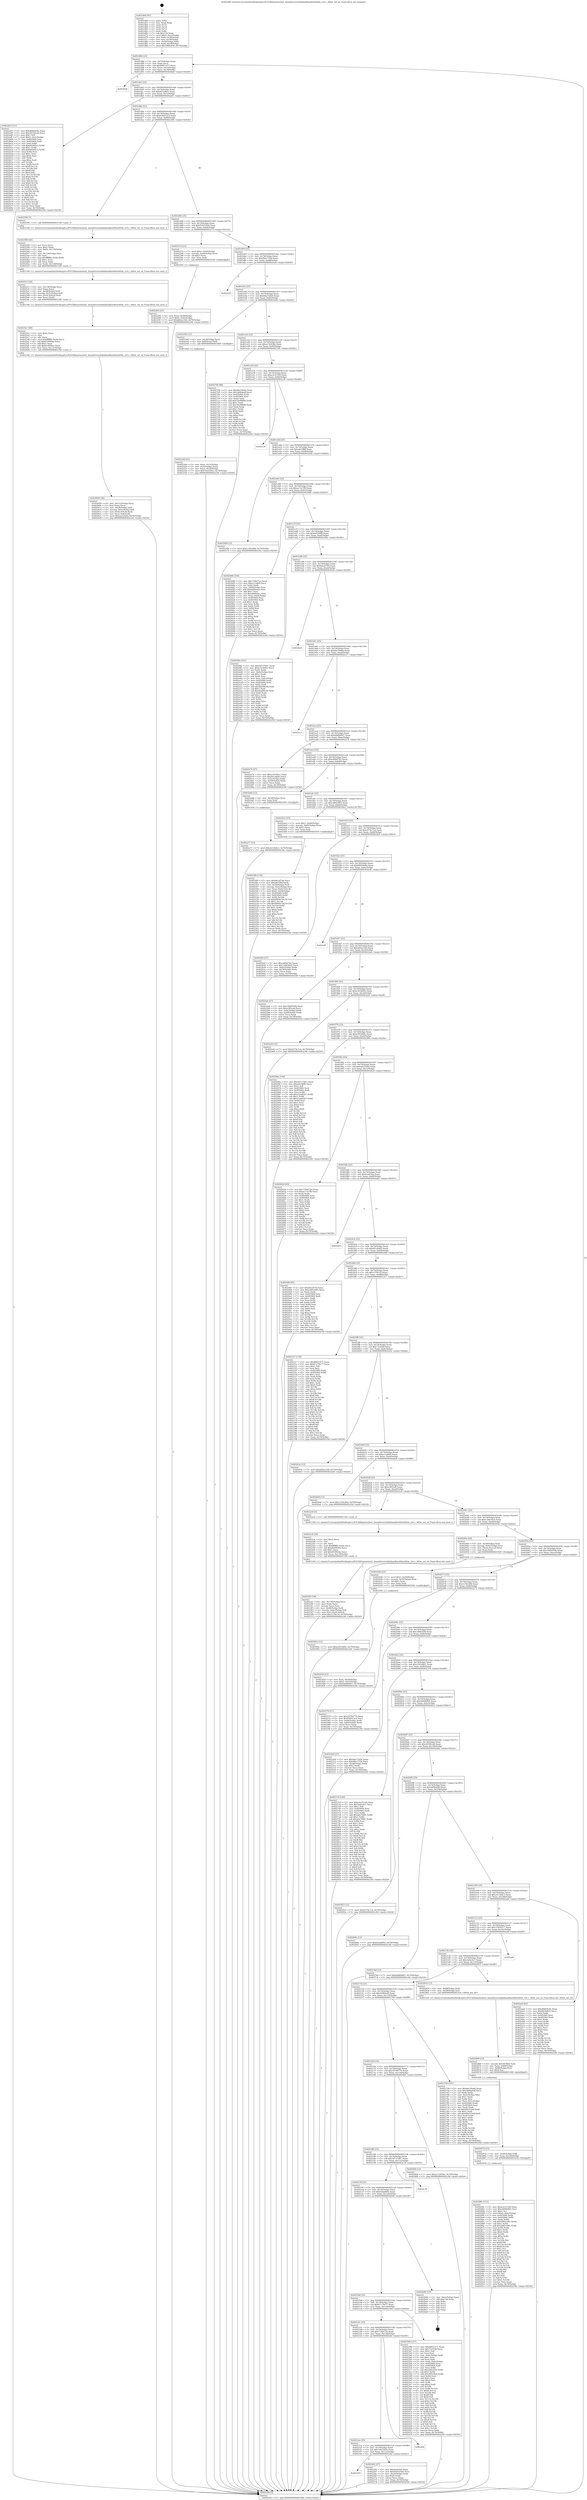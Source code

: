 digraph "0x401d60" {
  label = "0x401d60 (/mnt/c/Users/mathe/Desktop/tcc/POCII/binaries/extr_linuxdriversinfinibandhwi40iwi40iw_ctrl.c_i40iw_est_sd_Final-ollvm.out::main(0))"
  labelloc = "t"
  node[shape=record]

  Entry [label="",width=0.3,height=0.3,shape=circle,fillcolor=black,style=filled]
  "0x401d8d" [label="{
     0x401d8d [23]\l
     | [instrs]\l
     &nbsp;&nbsp;0x401d8d \<+3\>: mov -0x70(%rbp),%eax\l
     &nbsp;&nbsp;0x401d90 \<+2\>: mov %eax,%ecx\l
     &nbsp;&nbsp;0x401d92 \<+6\>: sub $0x84f51471,%ecx\l
     &nbsp;&nbsp;0x401d98 \<+3\>: mov %eax,-0x74(%rbp)\l
     &nbsp;&nbsp;0x401d9b \<+3\>: mov %ecx,-0x78(%rbp)\l
     &nbsp;&nbsp;0x401d9e \<+6\>: je 0000000000402ba9 \<main+0xe49\>\l
  }"]
  "0x402ba9" [label="{
     0x402ba9\l
  }", style=dashed]
  "0x401da4" [label="{
     0x401da4 [22]\l
     | [instrs]\l
     &nbsp;&nbsp;0x401da4 \<+5\>: jmp 0000000000401da9 \<main+0x49\>\l
     &nbsp;&nbsp;0x401da9 \<+3\>: mov -0x74(%rbp),%eax\l
     &nbsp;&nbsp;0x401dac \<+5\>: sub $0x8d1fa8e5,%eax\l
     &nbsp;&nbsp;0x401db1 \<+3\>: mov %eax,-0x7c(%rbp)\l
     &nbsp;&nbsp;0x401db4 \<+6\>: je 0000000000402af3 \<main+0xd93\>\l
  }"]
  Exit [label="",width=0.3,height=0.3,shape=circle,fillcolor=black,style=filled,peripheries=2]
  "0x402af3" [label="{
     0x402af3 [151]\l
     | [instrs]\l
     &nbsp;&nbsp;0x402af3 \<+5\>: mov $0xd8464e8e,%eax\l
     &nbsp;&nbsp;0x402af8 \<+5\>: mov $0x28356ce8,%ecx\l
     &nbsp;&nbsp;0x402afd \<+2\>: mov $0x1,%dl\l
     &nbsp;&nbsp;0x402aff \<+7\>: movl $0x0,-0x2c(%rbp)\l
     &nbsp;&nbsp;0x402b06 \<+7\>: mov 0x405060,%esi\l
     &nbsp;&nbsp;0x402b0d \<+7\>: mov 0x405064,%edi\l
     &nbsp;&nbsp;0x402b14 \<+3\>: mov %esi,%r8d\l
     &nbsp;&nbsp;0x402b17 \<+7\>: sub $0xb630f2cc,%r8d\l
     &nbsp;&nbsp;0x402b1e \<+4\>: sub $0x1,%r8d\l
     &nbsp;&nbsp;0x402b22 \<+7\>: add $0xb630f2cc,%r8d\l
     &nbsp;&nbsp;0x402b29 \<+4\>: imul %r8d,%esi\l
     &nbsp;&nbsp;0x402b2d \<+3\>: and $0x1,%esi\l
     &nbsp;&nbsp;0x402b30 \<+3\>: cmp $0x0,%esi\l
     &nbsp;&nbsp;0x402b33 \<+4\>: sete %r9b\l
     &nbsp;&nbsp;0x402b37 \<+3\>: cmp $0xa,%edi\l
     &nbsp;&nbsp;0x402b3a \<+4\>: setl %r10b\l
     &nbsp;&nbsp;0x402b3e \<+3\>: mov %r9b,%r11b\l
     &nbsp;&nbsp;0x402b41 \<+4\>: xor $0xff,%r11b\l
     &nbsp;&nbsp;0x402b45 \<+3\>: mov %r10b,%bl\l
     &nbsp;&nbsp;0x402b48 \<+3\>: xor $0xff,%bl\l
     &nbsp;&nbsp;0x402b4b \<+3\>: xor $0x0,%dl\l
     &nbsp;&nbsp;0x402b4e \<+3\>: mov %r11b,%r14b\l
     &nbsp;&nbsp;0x402b51 \<+4\>: and $0x0,%r14b\l
     &nbsp;&nbsp;0x402b55 \<+3\>: and %dl,%r9b\l
     &nbsp;&nbsp;0x402b58 \<+3\>: mov %bl,%r15b\l
     &nbsp;&nbsp;0x402b5b \<+4\>: and $0x0,%r15b\l
     &nbsp;&nbsp;0x402b5f \<+3\>: and %dl,%r10b\l
     &nbsp;&nbsp;0x402b62 \<+3\>: or %r9b,%r14b\l
     &nbsp;&nbsp;0x402b65 \<+3\>: or %r10b,%r15b\l
     &nbsp;&nbsp;0x402b68 \<+3\>: xor %r15b,%r14b\l
     &nbsp;&nbsp;0x402b6b \<+3\>: or %bl,%r11b\l
     &nbsp;&nbsp;0x402b6e \<+4\>: xor $0xff,%r11b\l
     &nbsp;&nbsp;0x402b72 \<+3\>: or $0x0,%dl\l
     &nbsp;&nbsp;0x402b75 \<+3\>: and %dl,%r11b\l
     &nbsp;&nbsp;0x402b78 \<+3\>: or %r11b,%r14b\l
     &nbsp;&nbsp;0x402b7b \<+4\>: test $0x1,%r14b\l
     &nbsp;&nbsp;0x402b7f \<+3\>: cmovne %ecx,%eax\l
     &nbsp;&nbsp;0x402b82 \<+3\>: mov %eax,-0x70(%rbp)\l
     &nbsp;&nbsp;0x402b85 \<+5\>: jmp 0000000000402c9d \<main+0xf3d\>\l
  }"]
  "0x401dba" [label="{
     0x401dba [22]\l
     | [instrs]\l
     &nbsp;&nbsp;0x401dba \<+5\>: jmp 0000000000401dbf \<main+0x5f\>\l
     &nbsp;&nbsp;0x401dbf \<+3\>: mov -0x74(%rbp),%eax\l
     &nbsp;&nbsp;0x401dc2 \<+5\>: sub $0x936912c4,%eax\l
     &nbsp;&nbsp;0x401dc7 \<+3\>: mov %eax,-0x80(%rbp)\l
     &nbsp;&nbsp;0x401dca \<+6\>: je 0000000000402594 \<main+0x834\>\l
  }"]
  "0x402a77" [label="{
     0x402a77 [12]\l
     | [instrs]\l
     &nbsp;&nbsp;0x402a77 \<+7\>: movl $0x2e13d4c3,-0x70(%rbp)\l
     &nbsp;&nbsp;0x402a7e \<+5\>: jmp 0000000000402c9d \<main+0xf3d\>\l
  }"]
  "0x402594" [label="{
     0x402594 [5]\l
     | [instrs]\l
     &nbsp;&nbsp;0x402594 \<+5\>: call 0000000000401160 \<next_i\>\l
     | [calls]\l
     &nbsp;&nbsp;0x401160 \{1\} (/mnt/c/Users/mathe/Desktop/tcc/POCII/binaries/extr_linuxdriversinfinibandhwi40iwi40iw_ctrl.c_i40iw_est_sd_Final-ollvm.out::next_i)\l
  }"]
  "0x401dd0" [label="{
     0x401dd0 [25]\l
     | [instrs]\l
     &nbsp;&nbsp;0x401dd0 \<+5\>: jmp 0000000000401dd5 \<main+0x75\>\l
     &nbsp;&nbsp;0x401dd5 \<+3\>: mov -0x74(%rbp),%eax\l
     &nbsp;&nbsp;0x401dd8 \<+5\>: sub $0x95d35564,%eax\l
     &nbsp;&nbsp;0x401ddd \<+6\>: mov %eax,-0x84(%rbp)\l
     &nbsp;&nbsp;0x401de3 \<+6\>: je 000000000040227d \<main+0x51d\>\l
  }"]
  "0x40295e" [label="{
     0x40295e [12]\l
     | [instrs]\l
     &nbsp;&nbsp;0x40295e \<+7\>: movl $0xe581b69c,-0x70(%rbp)\l
     &nbsp;&nbsp;0x402965 \<+5\>: jmp 0000000000402c9d \<main+0xf3d\>\l
  }"]
  "0x40227d" [label="{
     0x40227d [23]\l
     | [instrs]\l
     &nbsp;&nbsp;0x40227d \<+7\>: movl $0x1,-0x40(%rbp)\l
     &nbsp;&nbsp;0x402284 \<+4\>: movslq -0x40(%rbp),%rax\l
     &nbsp;&nbsp;0x402288 \<+4\>: shl $0x3,%rax\l
     &nbsp;&nbsp;0x40228c \<+3\>: mov %rax,%rdi\l
     &nbsp;&nbsp;0x40228f \<+5\>: call 0000000000401050 \<malloc@plt\>\l
     | [calls]\l
     &nbsp;&nbsp;0x401050 \{1\} (unknown)\l
  }"]
  "0x401de9" [label="{
     0x401de9 [25]\l
     | [instrs]\l
     &nbsp;&nbsp;0x401de9 \<+5\>: jmp 0000000000401dee \<main+0x8e\>\l
     &nbsp;&nbsp;0x401dee \<+3\>: mov -0x74(%rbp),%eax\l
     &nbsp;&nbsp;0x401df1 \<+5\>: sub $0x98ec7358,%eax\l
     &nbsp;&nbsp;0x401df6 \<+6\>: mov %eax,-0x88(%rbp)\l
     &nbsp;&nbsp;0x401dfc \<+6\>: je 0000000000402228 \<main+0x4c8\>\l
  }"]
  "0x40288c" [label="{
     0x40288c [151]\l
     | [instrs]\l
     &nbsp;&nbsp;0x40288c \<+5\>: mov $0xa3c25109,%eax\l
     &nbsp;&nbsp;0x402891 \<+5\>: mov $0x266069b5,%esi\l
     &nbsp;&nbsp;0x402896 \<+2\>: mov $0x1,%cl\l
     &nbsp;&nbsp;0x402898 \<+7\>: movl $0x0,-0x6c(%rbp)\l
     &nbsp;&nbsp;0x40289f \<+7\>: mov 0x405060,%edx\l
     &nbsp;&nbsp;0x4028a6 \<+8\>: mov 0x405064,%r8d\l
     &nbsp;&nbsp;0x4028ae \<+3\>: mov %edx,%r9d\l
     &nbsp;&nbsp;0x4028b1 \<+7\>: sub $0x5082198c,%r9d\l
     &nbsp;&nbsp;0x4028b8 \<+4\>: sub $0x1,%r9d\l
     &nbsp;&nbsp;0x4028bc \<+7\>: add $0x5082198c,%r9d\l
     &nbsp;&nbsp;0x4028c3 \<+4\>: imul %r9d,%edx\l
     &nbsp;&nbsp;0x4028c7 \<+3\>: and $0x1,%edx\l
     &nbsp;&nbsp;0x4028ca \<+3\>: cmp $0x0,%edx\l
     &nbsp;&nbsp;0x4028cd \<+4\>: sete %r10b\l
     &nbsp;&nbsp;0x4028d1 \<+4\>: cmp $0xa,%r8d\l
     &nbsp;&nbsp;0x4028d5 \<+4\>: setl %r11b\l
     &nbsp;&nbsp;0x4028d9 \<+3\>: mov %r10b,%bl\l
     &nbsp;&nbsp;0x4028dc \<+3\>: xor $0xff,%bl\l
     &nbsp;&nbsp;0x4028df \<+3\>: mov %r11b,%r14b\l
     &nbsp;&nbsp;0x4028e2 \<+4\>: xor $0xff,%r14b\l
     &nbsp;&nbsp;0x4028e6 \<+3\>: xor $0x1,%cl\l
     &nbsp;&nbsp;0x4028e9 \<+3\>: mov %bl,%r15b\l
     &nbsp;&nbsp;0x4028ec \<+4\>: and $0xff,%r15b\l
     &nbsp;&nbsp;0x4028f0 \<+3\>: and %cl,%r10b\l
     &nbsp;&nbsp;0x4028f3 \<+3\>: mov %r14b,%r12b\l
     &nbsp;&nbsp;0x4028f6 \<+4\>: and $0xff,%r12b\l
     &nbsp;&nbsp;0x4028fa \<+3\>: and %cl,%r11b\l
     &nbsp;&nbsp;0x4028fd \<+3\>: or %r10b,%r15b\l
     &nbsp;&nbsp;0x402900 \<+3\>: or %r11b,%r12b\l
     &nbsp;&nbsp;0x402903 \<+3\>: xor %r12b,%r15b\l
     &nbsp;&nbsp;0x402906 \<+3\>: or %r14b,%bl\l
     &nbsp;&nbsp;0x402909 \<+3\>: xor $0xff,%bl\l
     &nbsp;&nbsp;0x40290c \<+3\>: or $0x1,%cl\l
     &nbsp;&nbsp;0x40290f \<+2\>: and %cl,%bl\l
     &nbsp;&nbsp;0x402911 \<+3\>: or %bl,%r15b\l
     &nbsp;&nbsp;0x402914 \<+4\>: test $0x1,%r15b\l
     &nbsp;&nbsp;0x402918 \<+3\>: cmovne %esi,%eax\l
     &nbsp;&nbsp;0x40291b \<+3\>: mov %eax,-0x70(%rbp)\l
     &nbsp;&nbsp;0x40291e \<+5\>: jmp 0000000000402c9d \<main+0xf3d\>\l
  }"]
  "0x402228" [label="{
     0x402228\l
  }", style=dashed]
  "0x401e02" [label="{
     0x401e02 [25]\l
     | [instrs]\l
     &nbsp;&nbsp;0x401e02 \<+5\>: jmp 0000000000401e07 \<main+0xa7\>\l
     &nbsp;&nbsp;0x401e07 \<+3\>: mov -0x74(%rbp),%eax\l
     &nbsp;&nbsp;0x401e0a \<+5\>: sub $0x9da72d20,%eax\l
     &nbsp;&nbsp;0x401e0f \<+6\>: mov %eax,-0x8c(%rbp)\l
     &nbsp;&nbsp;0x401e15 \<+6\>: je 0000000000402240 \<main+0x4e0\>\l
  }"]
  "0x40287d" [label="{
     0x40287d [15]\l
     | [instrs]\l
     &nbsp;&nbsp;0x40287d \<+4\>: mov -0x48(%rbp),%rdi\l
     &nbsp;&nbsp;0x402881 \<+6\>: mov %eax,-0x140(%rbp)\l
     &nbsp;&nbsp;0x402887 \<+5\>: call 0000000000401030 \<free@plt\>\l
     | [calls]\l
     &nbsp;&nbsp;0x401030 \{1\} (unknown)\l
  }"]
  "0x402240" [label="{
     0x402240 [13]\l
     | [instrs]\l
     &nbsp;&nbsp;0x402240 \<+4\>: mov -0x38(%rbp),%rax\l
     &nbsp;&nbsp;0x402244 \<+4\>: mov 0x8(%rax),%rdi\l
     &nbsp;&nbsp;0x402248 \<+5\>: call 0000000000401060 \<atoi@plt\>\l
     | [calls]\l
     &nbsp;&nbsp;0x401060 \{1\} (unknown)\l
  }"]
  "0x401e1b" [label="{
     0x401e1b [25]\l
     | [instrs]\l
     &nbsp;&nbsp;0x401e1b \<+5\>: jmp 0000000000401e20 \<main+0xc0\>\l
     &nbsp;&nbsp;0x401e20 \<+3\>: mov -0x74(%rbp),%eax\l
     &nbsp;&nbsp;0x401e23 \<+5\>: sub $0xa132456e,%eax\l
     &nbsp;&nbsp;0x401e28 \<+6\>: mov %eax,-0x90(%rbp)\l
     &nbsp;&nbsp;0x401e2e \<+6\>: je 0000000000402700 \<main+0x9a0\>\l
  }"]
  "0x402866" [label="{
     0x402866 [23]\l
     | [instrs]\l
     &nbsp;&nbsp;0x402866 \<+10\>: movabs $0x4030b6,%rdi\l
     &nbsp;&nbsp;0x402870 \<+3\>: mov %eax,-0x68(%rbp)\l
     &nbsp;&nbsp;0x402873 \<+3\>: mov -0x68(%rbp),%esi\l
     &nbsp;&nbsp;0x402876 \<+2\>: mov $0x0,%al\l
     &nbsp;&nbsp;0x402878 \<+5\>: call 0000000000401040 \<printf@plt\>\l
     | [calls]\l
     &nbsp;&nbsp;0x401040 \{1\} (unknown)\l
  }"]
  "0x402700" [label="{
     0x402700 [88]\l
     | [instrs]\l
     &nbsp;&nbsp;0x402700 \<+5\>: mov $0xbbc59e8a,%eax\l
     &nbsp;&nbsp;0x402705 \<+5\>: mov $0x3e80dcdf,%ecx\l
     &nbsp;&nbsp;0x40270a \<+7\>: mov 0x405060,%edx\l
     &nbsp;&nbsp;0x402711 \<+7\>: mov 0x405064,%esi\l
     &nbsp;&nbsp;0x402718 \<+2\>: mov %edx,%edi\l
     &nbsp;&nbsp;0x40271a \<+6\>: add $0x1be9689e,%edi\l
     &nbsp;&nbsp;0x402720 \<+3\>: sub $0x1,%edi\l
     &nbsp;&nbsp;0x402723 \<+6\>: sub $0x1be9689e,%edi\l
     &nbsp;&nbsp;0x402729 \<+3\>: imul %edi,%edx\l
     &nbsp;&nbsp;0x40272c \<+3\>: and $0x1,%edx\l
     &nbsp;&nbsp;0x40272f \<+3\>: cmp $0x0,%edx\l
     &nbsp;&nbsp;0x402732 \<+4\>: sete %r8b\l
     &nbsp;&nbsp;0x402736 \<+3\>: cmp $0xa,%esi\l
     &nbsp;&nbsp;0x402739 \<+4\>: setl %r9b\l
     &nbsp;&nbsp;0x40273d \<+3\>: mov %r8b,%r10b\l
     &nbsp;&nbsp;0x402740 \<+3\>: and %r9b,%r10b\l
     &nbsp;&nbsp;0x402743 \<+3\>: xor %r9b,%r8b\l
     &nbsp;&nbsp;0x402746 \<+3\>: or %r8b,%r10b\l
     &nbsp;&nbsp;0x402749 \<+4\>: test $0x1,%r10b\l
     &nbsp;&nbsp;0x40274d \<+3\>: cmovne %ecx,%eax\l
     &nbsp;&nbsp;0x402750 \<+3\>: mov %eax,-0x70(%rbp)\l
     &nbsp;&nbsp;0x402753 \<+5\>: jmp 0000000000402c9d \<main+0xf3d\>\l
  }"]
  "0x401e34" [label="{
     0x401e34 [25]\l
     | [instrs]\l
     &nbsp;&nbsp;0x401e34 \<+5\>: jmp 0000000000401e39 \<main+0xd9\>\l
     &nbsp;&nbsp;0x401e39 \<+3\>: mov -0x74(%rbp),%eax\l
     &nbsp;&nbsp;0x401e3c \<+5\>: sub $0xa3c25109,%eax\l
     &nbsp;&nbsp;0x401e41 \<+6\>: mov %eax,-0x94(%rbp)\l
     &nbsp;&nbsp;0x401e47 \<+6\>: je 0000000000402c30 \<main+0xed0\>\l
  }"]
  "0x402609" [label="{
     0x402609 [36]\l
     | [instrs]\l
     &nbsp;&nbsp;0x402609 \<+6\>: mov -0x13c(%rbp),%ecx\l
     &nbsp;&nbsp;0x40260f \<+3\>: imul %eax,%ecx\l
     &nbsp;&nbsp;0x402612 \<+4\>: mov -0x58(%rbp),%rdi\l
     &nbsp;&nbsp;0x402616 \<+4\>: movslq -0x5c(%rbp),%r8\l
     &nbsp;&nbsp;0x40261a \<+4\>: mov (%rdi,%r8,8),%rdi\l
     &nbsp;&nbsp;0x40261e \<+3\>: mov %ecx,0x4(%rdi)\l
     &nbsp;&nbsp;0x402621 \<+7\>: movl $0xeae25a0a,-0x70(%rbp)\l
     &nbsp;&nbsp;0x402628 \<+5\>: jmp 0000000000402c9d \<main+0xf3d\>\l
  }"]
  "0x402c30" [label="{
     0x402c30\l
  }", style=dashed]
  "0x401e4d" [label="{
     0x401e4d [25]\l
     | [instrs]\l
     &nbsp;&nbsp;0x401e4d \<+5\>: jmp 0000000000401e52 \<main+0xf2\>\l
     &nbsp;&nbsp;0x401e52 \<+3\>: mov -0x74(%rbp),%eax\l
     &nbsp;&nbsp;0x401e55 \<+5\>: sub $0xa8c5ff6f,%eax\l
     &nbsp;&nbsp;0x401e5a \<+6\>: mov %eax,-0x98(%rbp)\l
     &nbsp;&nbsp;0x401e60 \<+6\>: je 000000000040256d \<main+0x80d\>\l
  }"]
  "0x4025e1" [label="{
     0x4025e1 [40]\l
     | [instrs]\l
     &nbsp;&nbsp;0x4025e1 \<+5\>: mov $0x2,%ecx\l
     &nbsp;&nbsp;0x4025e6 \<+1\>: cltd\l
     &nbsp;&nbsp;0x4025e7 \<+2\>: idiv %ecx\l
     &nbsp;&nbsp;0x4025e9 \<+6\>: imul $0xfffffffe,%edx,%ecx\l
     &nbsp;&nbsp;0x4025ef \<+6\>: sub $0x9c9f40ae,%ecx\l
     &nbsp;&nbsp;0x4025f5 \<+3\>: add $0x1,%ecx\l
     &nbsp;&nbsp;0x4025f8 \<+6\>: add $0x9c9f40ae,%ecx\l
     &nbsp;&nbsp;0x4025fe \<+6\>: mov %ecx,-0x13c(%rbp)\l
     &nbsp;&nbsp;0x402604 \<+5\>: call 0000000000401160 \<next_i\>\l
     | [calls]\l
     &nbsp;&nbsp;0x401160 \{1\} (/mnt/c/Users/mathe/Desktop/tcc/POCII/binaries/extr_linuxdriversinfinibandhwi40iwi40iw_ctrl.c_i40iw_est_sd_Final-ollvm.out::next_i)\l
  }"]
  "0x40256d" [label="{
     0x40256d [12]\l
     | [instrs]\l
     &nbsp;&nbsp;0x40256d \<+7\>: movl $0x1c59c40d,-0x70(%rbp)\l
     &nbsp;&nbsp;0x402574 \<+5\>: jmp 0000000000402c9d \<main+0xf3d\>\l
  }"]
  "0x401e66" [label="{
     0x401e66 [25]\l
     | [instrs]\l
     &nbsp;&nbsp;0x401e66 \<+5\>: jmp 0000000000401e6b \<main+0x10b\>\l
     &nbsp;&nbsp;0x401e6b \<+3\>: mov -0x74(%rbp),%eax\l
     &nbsp;&nbsp;0x401e6e \<+5\>: sub $0xac7ce7f8,%eax\l
     &nbsp;&nbsp;0x401e73 \<+6\>: mov %eax,-0x9c(%rbp)\l
     &nbsp;&nbsp;0x401e79 \<+6\>: je 0000000000402680 \<main+0x920\>\l
  }"]
  "0x4025c5" [label="{
     0x4025c5 [28]\l
     | [instrs]\l
     &nbsp;&nbsp;0x4025c5 \<+6\>: mov -0x138(%rbp),%ecx\l
     &nbsp;&nbsp;0x4025cb \<+3\>: imul %eax,%ecx\l
     &nbsp;&nbsp;0x4025ce \<+4\>: mov -0x58(%rbp),%rdi\l
     &nbsp;&nbsp;0x4025d2 \<+4\>: movslq -0x5c(%rbp),%r8\l
     &nbsp;&nbsp;0x4025d6 \<+4\>: mov (%rdi,%r8,8),%rdi\l
     &nbsp;&nbsp;0x4025da \<+2\>: mov %ecx,(%rdi)\l
     &nbsp;&nbsp;0x4025dc \<+5\>: call 0000000000401160 \<next_i\>\l
     | [calls]\l
     &nbsp;&nbsp;0x401160 \{1\} (/mnt/c/Users/mathe/Desktop/tcc/POCII/binaries/extr_linuxdriversinfinibandhwi40iwi40iw_ctrl.c_i40iw_est_sd_Final-ollvm.out::next_i)\l
  }"]
  "0x402680" [label="{
     0x402680 [104]\l
     | [instrs]\l
     &nbsp;&nbsp;0x402680 \<+5\>: mov $0x71fb472a,%eax\l
     &nbsp;&nbsp;0x402685 \<+5\>: mov $0xa11a800,%ecx\l
     &nbsp;&nbsp;0x40268a \<+2\>: xor %edx,%edx\l
     &nbsp;&nbsp;0x40268c \<+3\>: mov -0x64(%rbp),%esi\l
     &nbsp;&nbsp;0x40268f \<+6\>: add $0xe606e0cc,%esi\l
     &nbsp;&nbsp;0x402695 \<+3\>: add $0x1,%esi\l
     &nbsp;&nbsp;0x402698 \<+6\>: sub $0xe606e0cc,%esi\l
     &nbsp;&nbsp;0x40269e \<+3\>: mov %esi,-0x64(%rbp)\l
     &nbsp;&nbsp;0x4026a1 \<+7\>: mov 0x405060,%esi\l
     &nbsp;&nbsp;0x4026a8 \<+7\>: mov 0x405064,%edi\l
     &nbsp;&nbsp;0x4026af \<+3\>: sub $0x1,%edx\l
     &nbsp;&nbsp;0x4026b2 \<+3\>: mov %esi,%r8d\l
     &nbsp;&nbsp;0x4026b5 \<+3\>: add %edx,%r8d\l
     &nbsp;&nbsp;0x4026b8 \<+4\>: imul %r8d,%esi\l
     &nbsp;&nbsp;0x4026bc \<+3\>: and $0x1,%esi\l
     &nbsp;&nbsp;0x4026bf \<+3\>: cmp $0x0,%esi\l
     &nbsp;&nbsp;0x4026c2 \<+4\>: sete %r9b\l
     &nbsp;&nbsp;0x4026c6 \<+3\>: cmp $0xa,%edi\l
     &nbsp;&nbsp;0x4026c9 \<+4\>: setl %r10b\l
     &nbsp;&nbsp;0x4026cd \<+3\>: mov %r9b,%r11b\l
     &nbsp;&nbsp;0x4026d0 \<+3\>: and %r10b,%r11b\l
     &nbsp;&nbsp;0x4026d3 \<+3\>: xor %r10b,%r9b\l
     &nbsp;&nbsp;0x4026d6 \<+3\>: or %r9b,%r11b\l
     &nbsp;&nbsp;0x4026d9 \<+4\>: test $0x1,%r11b\l
     &nbsp;&nbsp;0x4026dd \<+3\>: cmovne %ecx,%eax\l
     &nbsp;&nbsp;0x4026e0 \<+3\>: mov %eax,-0x70(%rbp)\l
     &nbsp;&nbsp;0x4026e3 \<+5\>: jmp 0000000000402c9d \<main+0xf3d\>\l
  }"]
  "0x401e7f" [label="{
     0x401e7f [25]\l
     | [instrs]\l
     &nbsp;&nbsp;0x401e7f \<+5\>: jmp 0000000000401e84 \<main+0x124\>\l
     &nbsp;&nbsp;0x401e84 \<+3\>: mov -0x74(%rbp),%eax\l
     &nbsp;&nbsp;0x401e87 \<+5\>: sub $0xad336ff6,%eax\l
     &nbsp;&nbsp;0x401e8c \<+6\>: mov %eax,-0xa0(%rbp)\l
     &nbsp;&nbsp;0x401e92 \<+6\>: je 00000000004029fa \<main+0xc9a\>\l
  }"]
  "0x402599" [label="{
     0x402599 [44]\l
     | [instrs]\l
     &nbsp;&nbsp;0x402599 \<+2\>: xor %ecx,%ecx\l
     &nbsp;&nbsp;0x40259b \<+5\>: mov $0x2,%edx\l
     &nbsp;&nbsp;0x4025a0 \<+6\>: mov %edx,-0x134(%rbp)\l
     &nbsp;&nbsp;0x4025a6 \<+1\>: cltd\l
     &nbsp;&nbsp;0x4025a7 \<+6\>: mov -0x134(%rbp),%esi\l
     &nbsp;&nbsp;0x4025ad \<+2\>: idiv %esi\l
     &nbsp;&nbsp;0x4025af \<+6\>: imul $0xfffffffe,%edx,%edx\l
     &nbsp;&nbsp;0x4025b5 \<+3\>: sub $0x1,%ecx\l
     &nbsp;&nbsp;0x4025b8 \<+2\>: sub %ecx,%edx\l
     &nbsp;&nbsp;0x4025ba \<+6\>: mov %edx,-0x138(%rbp)\l
     &nbsp;&nbsp;0x4025c0 \<+5\>: call 0000000000401160 \<next_i\>\l
     | [calls]\l
     &nbsp;&nbsp;0x401160 \{1\} (/mnt/c/Users/mathe/Desktop/tcc/POCII/binaries/extr_linuxdriversinfinibandhwi40iwi40iw_ctrl.c_i40iw_est_sd_Final-ollvm.out::next_i)\l
  }"]
  "0x4029fa" [label="{
     0x4029fa [101]\l
     | [instrs]\l
     &nbsp;&nbsp;0x4029fa \<+5\>: mov $0x5d737d47,%eax\l
     &nbsp;&nbsp;0x4029ff \<+5\>: mov $0xe163d442,%ecx\l
     &nbsp;&nbsp;0x402a04 \<+2\>: xor %edx,%edx\l
     &nbsp;&nbsp;0x402a06 \<+3\>: mov -0x6c(%rbp),%esi\l
     &nbsp;&nbsp;0x402a09 \<+3\>: sub $0x1,%edx\l
     &nbsp;&nbsp;0x402a0c \<+2\>: sub %edx,%esi\l
     &nbsp;&nbsp;0x402a0e \<+3\>: mov %esi,-0x6c(%rbp)\l
     &nbsp;&nbsp;0x402a11 \<+7\>: mov 0x405060,%edx\l
     &nbsp;&nbsp;0x402a18 \<+7\>: mov 0x405064,%esi\l
     &nbsp;&nbsp;0x402a1f \<+2\>: mov %edx,%edi\l
     &nbsp;&nbsp;0x402a21 \<+6\>: add $0x4da98c48,%edi\l
     &nbsp;&nbsp;0x402a27 \<+3\>: sub $0x1,%edi\l
     &nbsp;&nbsp;0x402a2a \<+6\>: sub $0x4da98c48,%edi\l
     &nbsp;&nbsp;0x402a30 \<+3\>: imul %edi,%edx\l
     &nbsp;&nbsp;0x402a33 \<+3\>: and $0x1,%edx\l
     &nbsp;&nbsp;0x402a36 \<+3\>: cmp $0x0,%edx\l
     &nbsp;&nbsp;0x402a39 \<+4\>: sete %r8b\l
     &nbsp;&nbsp;0x402a3d \<+3\>: cmp $0xa,%esi\l
     &nbsp;&nbsp;0x402a40 \<+4\>: setl %r9b\l
     &nbsp;&nbsp;0x402a44 \<+3\>: mov %r8b,%r10b\l
     &nbsp;&nbsp;0x402a47 \<+3\>: and %r9b,%r10b\l
     &nbsp;&nbsp;0x402a4a \<+3\>: xor %r9b,%r8b\l
     &nbsp;&nbsp;0x402a4d \<+3\>: or %r8b,%r10b\l
     &nbsp;&nbsp;0x402a50 \<+4\>: test $0x1,%r10b\l
     &nbsp;&nbsp;0x402a54 \<+3\>: cmovne %ecx,%eax\l
     &nbsp;&nbsp;0x402a57 \<+3\>: mov %eax,-0x70(%rbp)\l
     &nbsp;&nbsp;0x402a5a \<+5\>: jmp 0000000000402c9d \<main+0xf3d\>\l
  }"]
  "0x401e98" [label="{
     0x401e98 [25]\l
     | [instrs]\l
     &nbsp;&nbsp;0x401e98 \<+5\>: jmp 0000000000401e9d \<main+0x13d\>\l
     &nbsp;&nbsp;0x401e9d \<+3\>: mov -0x74(%rbp),%eax\l
     &nbsp;&nbsp;0x401ea0 \<+5\>: sub $0xb6cef74d,%eax\l
     &nbsp;&nbsp;0x401ea5 \<+6\>: mov %eax,-0xa4(%rbp)\l
     &nbsp;&nbsp;0x401eab \<+6\>: je 0000000000402bc8 \<main+0xe68\>\l
  }"]
  "0x4024f9" [label="{
     0x4024f9 [116]\l
     | [instrs]\l
     &nbsp;&nbsp;0x4024f9 \<+5\>: mov $0xb6cef74d,%ecx\l
     &nbsp;&nbsp;0x4024fe \<+5\>: mov $0xa8c5ff6f,%edx\l
     &nbsp;&nbsp;0x402503 \<+4\>: mov -0x58(%rbp),%rdi\l
     &nbsp;&nbsp;0x402507 \<+4\>: movslq -0x5c(%rbp),%rsi\l
     &nbsp;&nbsp;0x40250b \<+4\>: mov %rax,(%rdi,%rsi,8)\l
     &nbsp;&nbsp;0x40250f \<+7\>: movl $0x0,-0x64(%rbp)\l
     &nbsp;&nbsp;0x402516 \<+8\>: mov 0x405060,%r8d\l
     &nbsp;&nbsp;0x40251e \<+8\>: mov 0x405064,%r9d\l
     &nbsp;&nbsp;0x402526 \<+3\>: mov %r8d,%r10d\l
     &nbsp;&nbsp;0x402529 \<+7\>: sub $0x8900e7da,%r10d\l
     &nbsp;&nbsp;0x402530 \<+4\>: sub $0x1,%r10d\l
     &nbsp;&nbsp;0x402534 \<+7\>: add $0x8900e7da,%r10d\l
     &nbsp;&nbsp;0x40253b \<+4\>: imul %r10d,%r8d\l
     &nbsp;&nbsp;0x40253f \<+4\>: and $0x1,%r8d\l
     &nbsp;&nbsp;0x402543 \<+4\>: cmp $0x0,%r8d\l
     &nbsp;&nbsp;0x402547 \<+4\>: sete %r11b\l
     &nbsp;&nbsp;0x40254b \<+4\>: cmp $0xa,%r9d\l
     &nbsp;&nbsp;0x40254f \<+3\>: setl %bl\l
     &nbsp;&nbsp;0x402552 \<+3\>: mov %r11b,%r14b\l
     &nbsp;&nbsp;0x402555 \<+3\>: and %bl,%r14b\l
     &nbsp;&nbsp;0x402558 \<+3\>: xor %bl,%r11b\l
     &nbsp;&nbsp;0x40255b \<+3\>: or %r11b,%r14b\l
     &nbsp;&nbsp;0x40255e \<+4\>: test $0x1,%r14b\l
     &nbsp;&nbsp;0x402562 \<+3\>: cmovne %edx,%ecx\l
     &nbsp;&nbsp;0x402565 \<+3\>: mov %ecx,-0x70(%rbp)\l
     &nbsp;&nbsp;0x402568 \<+5\>: jmp 0000000000402c9d \<main+0xf3d\>\l
  }"]
  "0x402bc8" [label="{
     0x402bc8\l
  }", style=dashed]
  "0x401eb1" [label="{
     0x401eb1 [25]\l
     | [instrs]\l
     &nbsp;&nbsp;0x401eb1 \<+5\>: jmp 0000000000401eb6 \<main+0x156\>\l
     &nbsp;&nbsp;0x401eb6 \<+3\>: mov -0x74(%rbp),%eax\l
     &nbsp;&nbsp;0x401eb9 \<+5\>: sub $0xbbc59e8a,%eax\l
     &nbsp;&nbsp;0x401ebe \<+6\>: mov %eax,-0xa8(%rbp)\l
     &nbsp;&nbsp;0x401ec4 \<+6\>: je 0000000000402c17 \<main+0xeb7\>\l
  }"]
  "0x40245d" [label="{
     0x40245d [23]\l
     | [instrs]\l
     &nbsp;&nbsp;0x40245d \<+4\>: mov %rax,-0x58(%rbp)\l
     &nbsp;&nbsp;0x402461 \<+7\>: movl $0x0,-0x5c(%rbp)\l
     &nbsp;&nbsp;0x402468 \<+7\>: movl $0xbdd6b847,-0x70(%rbp)\l
     &nbsp;&nbsp;0x40246f \<+5\>: jmp 0000000000402c9d \<main+0xf3d\>\l
  }"]
  "0x402c17" [label="{
     0x402c17\l
  }", style=dashed]
  "0x401eca" [label="{
     0x401eca [25]\l
     | [instrs]\l
     &nbsp;&nbsp;0x401eca \<+5\>: jmp 0000000000401ecf \<main+0x16f\>\l
     &nbsp;&nbsp;0x401ecf \<+3\>: mov -0x74(%rbp),%eax\l
     &nbsp;&nbsp;0x401ed2 \<+5\>: sub $0xbdd6b847,%eax\l
     &nbsp;&nbsp;0x401ed7 \<+6\>: mov %eax,-0xac(%rbp)\l
     &nbsp;&nbsp;0x401edd \<+6\>: je 0000000000402474 \<main+0x714\>\l
  }"]
  "0x4022f3" [label="{
     0x4022f3 [36]\l
     | [instrs]\l
     &nbsp;&nbsp;0x4022f3 \<+6\>: mov -0x130(%rbp),%ecx\l
     &nbsp;&nbsp;0x4022f9 \<+3\>: imul %eax,%ecx\l
     &nbsp;&nbsp;0x4022fc \<+3\>: movslq %ecx,%rsi\l
     &nbsp;&nbsp;0x4022ff \<+4\>: mov -0x48(%rbp),%rdi\l
     &nbsp;&nbsp;0x402303 \<+4\>: movslq -0x4c(%rbp),%r8\l
     &nbsp;&nbsp;0x402307 \<+4\>: mov %rsi,(%rdi,%r8,8)\l
     &nbsp;&nbsp;0x40230b \<+7\>: movl $0x1278c10,-0x70(%rbp)\l
     &nbsp;&nbsp;0x402312 \<+5\>: jmp 0000000000402c9d \<main+0xf3d\>\l
  }"]
  "0x402474" [label="{
     0x402474 [27]\l
     | [instrs]\l
     &nbsp;&nbsp;0x402474 \<+5\>: mov $0x234166e1,%eax\l
     &nbsp;&nbsp;0x402479 \<+5\>: mov $0xfd1cbbb5,%ecx\l
     &nbsp;&nbsp;0x40247e \<+3\>: mov -0x5c(%rbp),%edx\l
     &nbsp;&nbsp;0x402481 \<+3\>: cmp -0x50(%rbp),%edx\l
     &nbsp;&nbsp;0x402484 \<+3\>: cmovl %ecx,%eax\l
     &nbsp;&nbsp;0x402487 \<+3\>: mov %eax,-0x70(%rbp)\l
     &nbsp;&nbsp;0x40248a \<+5\>: jmp 0000000000402c9d \<main+0xf3d\>\l
  }"]
  "0x401ee3" [label="{
     0x401ee3 [25]\l
     | [instrs]\l
     &nbsp;&nbsp;0x401ee3 \<+5\>: jmp 0000000000401ee8 \<main+0x188\>\l
     &nbsp;&nbsp;0x401ee8 \<+3\>: mov -0x74(%rbp),%eax\l
     &nbsp;&nbsp;0x401eeb \<+5\>: sub $0xcd00d7d2,%eax\l
     &nbsp;&nbsp;0x401ef0 \<+6\>: mov %eax,-0xb0(%rbp)\l
     &nbsp;&nbsp;0x401ef6 \<+6\>: je 0000000000402a6b \<main+0xd0b\>\l
  }"]
  "0x4022cb" [label="{
     0x4022cb [40]\l
     | [instrs]\l
     &nbsp;&nbsp;0x4022cb \<+5\>: mov $0x2,%ecx\l
     &nbsp;&nbsp;0x4022d0 \<+1\>: cltd\l
     &nbsp;&nbsp;0x4022d1 \<+2\>: idiv %ecx\l
     &nbsp;&nbsp;0x4022d3 \<+6\>: imul $0xfffffffe,%edx,%ecx\l
     &nbsp;&nbsp;0x4022d9 \<+6\>: sub $0x403f926a,%ecx\l
     &nbsp;&nbsp;0x4022df \<+3\>: add $0x1,%ecx\l
     &nbsp;&nbsp;0x4022e2 \<+6\>: add $0x403f926a,%ecx\l
     &nbsp;&nbsp;0x4022e8 \<+6\>: mov %ecx,-0x130(%rbp)\l
     &nbsp;&nbsp;0x4022ee \<+5\>: call 0000000000401160 \<next_i\>\l
     | [calls]\l
     &nbsp;&nbsp;0x401160 \{1\} (/mnt/c/Users/mathe/Desktop/tcc/POCII/binaries/extr_linuxdriversinfinibandhwi40iwi40iw_ctrl.c_i40iw_est_sd_Final-ollvm.out::next_i)\l
  }"]
  "0x402a6b" [label="{
     0x402a6b [12]\l
     | [instrs]\l
     &nbsp;&nbsp;0x402a6b \<+4\>: mov -0x58(%rbp),%rax\l
     &nbsp;&nbsp;0x402a6f \<+3\>: mov %rax,%rdi\l
     &nbsp;&nbsp;0x402a72 \<+5\>: call 0000000000401030 \<free@plt\>\l
     | [calls]\l
     &nbsp;&nbsp;0x401030 \{1\} (unknown)\l
  }"]
  "0x401efc" [label="{
     0x401efc [25]\l
     | [instrs]\l
     &nbsp;&nbsp;0x401efc \<+5\>: jmp 0000000000401f01 \<main+0x1a1\>\l
     &nbsp;&nbsp;0x401f01 \<+3\>: mov -0x74(%rbp),%eax\l
     &nbsp;&nbsp;0x401f04 \<+5\>: sub $0xcd842945,%eax\l
     &nbsp;&nbsp;0x401f09 \<+6\>: mov %eax,-0xb4(%rbp)\l
     &nbsp;&nbsp;0x401f0f \<+6\>: je 00000000004024e2 \<main+0x782\>\l
  }"]
  "0x402294" [label="{
     0x402294 [23]\l
     | [instrs]\l
     &nbsp;&nbsp;0x402294 \<+4\>: mov %rax,-0x48(%rbp)\l
     &nbsp;&nbsp;0x402298 \<+7\>: movl $0x0,-0x4c(%rbp)\l
     &nbsp;&nbsp;0x40229f \<+7\>: movl $0xdd2ac1b0,-0x70(%rbp)\l
     &nbsp;&nbsp;0x4022a6 \<+5\>: jmp 0000000000402c9d \<main+0xf3d\>\l
  }"]
  "0x4024e2" [label="{
     0x4024e2 [23]\l
     | [instrs]\l
     &nbsp;&nbsp;0x4024e2 \<+7\>: movl $0x1,-0x60(%rbp)\l
     &nbsp;&nbsp;0x4024e9 \<+4\>: movslq -0x60(%rbp),%rax\l
     &nbsp;&nbsp;0x4024ed \<+4\>: shl $0x3,%rax\l
     &nbsp;&nbsp;0x4024f1 \<+3\>: mov %rax,%rdi\l
     &nbsp;&nbsp;0x4024f4 \<+5\>: call 0000000000401050 \<malloc@plt\>\l
     | [calls]\l
     &nbsp;&nbsp;0x401050 \{1\} (unknown)\l
  }"]
  "0x401f15" [label="{
     0x401f15 [25]\l
     | [instrs]\l
     &nbsp;&nbsp;0x401f15 \<+5\>: jmp 0000000000401f1a \<main+0x1ba\>\l
     &nbsp;&nbsp;0x401f1a \<+3\>: mov -0x74(%rbp),%eax\l
     &nbsp;&nbsp;0x401f1d \<+5\>: sub $0xd374c7c4,%eax\l
     &nbsp;&nbsp;0x401f22 \<+6\>: mov %eax,-0xb8(%rbp)\l
     &nbsp;&nbsp;0x401f28 \<+6\>: je 000000000040292f \<main+0xbcf\>\l
  }"]
  "0x402203" [label="{
     0x402203\l
  }", style=dashed]
  "0x40292f" [label="{
     0x40292f [27]\l
     | [instrs]\l
     &nbsp;&nbsp;0x40292f \<+5\>: mov $0xcd00d7d2,%eax\l
     &nbsp;&nbsp;0x402934 \<+5\>: mov $0x126636c0,%ecx\l
     &nbsp;&nbsp;0x402939 \<+3\>: mov -0x6c(%rbp),%edx\l
     &nbsp;&nbsp;0x40293c \<+3\>: cmp -0x50(%rbp),%edx\l
     &nbsp;&nbsp;0x40293f \<+3\>: cmovl %ecx,%eax\l
     &nbsp;&nbsp;0x402942 \<+3\>: mov %eax,-0x70(%rbp)\l
     &nbsp;&nbsp;0x402945 \<+5\>: jmp 0000000000402c9d \<main+0xf3d\>\l
  }"]
  "0x401f2e" [label="{
     0x401f2e [25]\l
     | [instrs]\l
     &nbsp;&nbsp;0x401f2e \<+5\>: jmp 0000000000401f33 \<main+0x1d3\>\l
     &nbsp;&nbsp;0x401f33 \<+3\>: mov -0x74(%rbp),%eax\l
     &nbsp;&nbsp;0x401f36 \<+5\>: sub $0xd8464e8e,%eax\l
     &nbsp;&nbsp;0x401f3b \<+6\>: mov %eax,-0xbc(%rbp)\l
     &nbsp;&nbsp;0x401f41 \<+6\>: je 0000000000402c8f \<main+0xf2f\>\l
  }"]
  "0x402262" [label="{
     0x402262 [27]\l
     | [instrs]\l
     &nbsp;&nbsp;0x402262 \<+5\>: mov $0xfca01fea,%eax\l
     &nbsp;&nbsp;0x402267 \<+5\>: mov $0x95d35564,%ecx\l
     &nbsp;&nbsp;0x40226c \<+3\>: mov -0x24(%rbp),%edx\l
     &nbsp;&nbsp;0x40226f \<+3\>: cmp $0x0,%edx\l
     &nbsp;&nbsp;0x402272 \<+3\>: cmove %ecx,%eax\l
     &nbsp;&nbsp;0x402275 \<+3\>: mov %eax,-0x70(%rbp)\l
     &nbsp;&nbsp;0x402278 \<+5\>: jmp 0000000000402c9d \<main+0xf3d\>\l
  }"]
  "0x402c8f" [label="{
     0x402c8f\l
  }", style=dashed]
  "0x401f47" [label="{
     0x401f47 [25]\l
     | [instrs]\l
     &nbsp;&nbsp;0x401f47 \<+5\>: jmp 0000000000401f4c \<main+0x1ec\>\l
     &nbsp;&nbsp;0x401f4c \<+3\>: mov -0x74(%rbp),%eax\l
     &nbsp;&nbsp;0x401f4f \<+5\>: sub $0xdd2ac1b0,%eax\l
     &nbsp;&nbsp;0x401f54 \<+6\>: mov %eax,-0xc0(%rbp)\l
     &nbsp;&nbsp;0x401f5a \<+6\>: je 00000000004022ab \<main+0x54b\>\l
  }"]
  "0x4021ea" [label="{
     0x4021ea [25]\l
     | [instrs]\l
     &nbsp;&nbsp;0x4021ea \<+5\>: jmp 00000000004021ef \<main+0x48f\>\l
     &nbsp;&nbsp;0x4021ef \<+3\>: mov -0x74(%rbp),%eax\l
     &nbsp;&nbsp;0x4021f2 \<+5\>: sub $0x7a02165e,%eax\l
     &nbsp;&nbsp;0x4021f7 \<+6\>: mov %eax,-0x12c(%rbp)\l
     &nbsp;&nbsp;0x4021fd \<+6\>: je 0000000000402262 \<main+0x502\>\l
  }"]
  "0x4022ab" [label="{
     0x4022ab [27]\l
     | [instrs]\l
     &nbsp;&nbsp;0x4022ab \<+5\>: mov $0x18d50506,%eax\l
     &nbsp;&nbsp;0x4022b0 \<+5\>: mov $0xe383ca8,%ecx\l
     &nbsp;&nbsp;0x4022b5 \<+3\>: mov -0x4c(%rbp),%edx\l
     &nbsp;&nbsp;0x4022b8 \<+3\>: cmp -0x40(%rbp),%edx\l
     &nbsp;&nbsp;0x4022bb \<+3\>: cmovl %ecx,%eax\l
     &nbsp;&nbsp;0x4022be \<+3\>: mov %eax,-0x70(%rbp)\l
     &nbsp;&nbsp;0x4022c1 \<+5\>: jmp 0000000000402c9d \<main+0xf3d\>\l
  }"]
  "0x401f60" [label="{
     0x401f60 [25]\l
     | [instrs]\l
     &nbsp;&nbsp;0x401f60 \<+5\>: jmp 0000000000401f65 \<main+0x205\>\l
     &nbsp;&nbsp;0x401f65 \<+3\>: mov -0x74(%rbp),%eax\l
     &nbsp;&nbsp;0x401f68 \<+5\>: sub $0xe163d442,%eax\l
     &nbsp;&nbsp;0x401f6d \<+6\>: mov %eax,-0xc4(%rbp)\l
     &nbsp;&nbsp;0x401f73 \<+6\>: je 0000000000402a5f \<main+0xcff\>\l
  }"]
  "0x402bfe" [label="{
     0x402bfe\l
  }", style=dashed]
  "0x402a5f" [label="{
     0x402a5f [12]\l
     | [instrs]\l
     &nbsp;&nbsp;0x402a5f \<+7\>: movl $0xd374c7c4,-0x70(%rbp)\l
     &nbsp;&nbsp;0x402a66 \<+5\>: jmp 0000000000402c9d \<main+0xf3d\>\l
  }"]
  "0x401f79" [label="{
     0x401f79 [25]\l
     | [instrs]\l
     &nbsp;&nbsp;0x401f79 \<+5\>: jmp 0000000000401f7e \<main+0x21e\>\l
     &nbsp;&nbsp;0x401f7e \<+3\>: mov -0x74(%rbp),%eax\l
     &nbsp;&nbsp;0x401f81 \<+5\>: sub $0xe581b69c,%eax\l
     &nbsp;&nbsp;0x401f86 \<+6\>: mov %eax,-0xc8(%rbp)\l
     &nbsp;&nbsp;0x401f8c \<+6\>: je 000000000040296a \<main+0xc0a\>\l
  }"]
  "0x4021d1" [label="{
     0x4021d1 [25]\l
     | [instrs]\l
     &nbsp;&nbsp;0x4021d1 \<+5\>: jmp 00000000004021d6 \<main+0x476\>\l
     &nbsp;&nbsp;0x4021d6 \<+3\>: mov -0x74(%rbp),%eax\l
     &nbsp;&nbsp;0x4021d9 \<+5\>: sub $0x71fb472a,%eax\l
     &nbsp;&nbsp;0x4021de \<+6\>: mov %eax,-0x128(%rbp)\l
     &nbsp;&nbsp;0x4021e4 \<+6\>: je 0000000000402bfe \<main+0xe9e\>\l
  }"]
  "0x40296a" [label="{
     0x40296a [144]\l
     | [instrs]\l
     &nbsp;&nbsp;0x40296a \<+5\>: mov $0x5d737d47,%eax\l
     &nbsp;&nbsp;0x40296f \<+5\>: mov $0xad336ff6,%ecx\l
     &nbsp;&nbsp;0x402974 \<+2\>: mov $0x1,%dl\l
     &nbsp;&nbsp;0x402976 \<+7\>: mov 0x405060,%esi\l
     &nbsp;&nbsp;0x40297d \<+7\>: mov 0x405064,%edi\l
     &nbsp;&nbsp;0x402984 \<+3\>: mov %esi,%r8d\l
     &nbsp;&nbsp;0x402987 \<+7\>: add $0x22aa82b7,%r8d\l
     &nbsp;&nbsp;0x40298e \<+4\>: sub $0x1,%r8d\l
     &nbsp;&nbsp;0x402992 \<+7\>: sub $0x22aa82b7,%r8d\l
     &nbsp;&nbsp;0x402999 \<+4\>: imul %r8d,%esi\l
     &nbsp;&nbsp;0x40299d \<+3\>: and $0x1,%esi\l
     &nbsp;&nbsp;0x4029a0 \<+3\>: cmp $0x0,%esi\l
     &nbsp;&nbsp;0x4029a3 \<+4\>: sete %r9b\l
     &nbsp;&nbsp;0x4029a7 \<+3\>: cmp $0xa,%edi\l
     &nbsp;&nbsp;0x4029aa \<+4\>: setl %r10b\l
     &nbsp;&nbsp;0x4029ae \<+3\>: mov %r9b,%r11b\l
     &nbsp;&nbsp;0x4029b1 \<+4\>: xor $0xff,%r11b\l
     &nbsp;&nbsp;0x4029b5 \<+3\>: mov %r10b,%bl\l
     &nbsp;&nbsp;0x4029b8 \<+3\>: xor $0xff,%bl\l
     &nbsp;&nbsp;0x4029bb \<+3\>: xor $0x0,%dl\l
     &nbsp;&nbsp;0x4029be \<+3\>: mov %r11b,%r14b\l
     &nbsp;&nbsp;0x4029c1 \<+4\>: and $0x0,%r14b\l
     &nbsp;&nbsp;0x4029c5 \<+3\>: and %dl,%r9b\l
     &nbsp;&nbsp;0x4029c8 \<+3\>: mov %bl,%r15b\l
     &nbsp;&nbsp;0x4029cb \<+4\>: and $0x0,%r15b\l
     &nbsp;&nbsp;0x4029cf \<+3\>: and %dl,%r10b\l
     &nbsp;&nbsp;0x4029d2 \<+3\>: or %r9b,%r14b\l
     &nbsp;&nbsp;0x4029d5 \<+3\>: or %r10b,%r15b\l
     &nbsp;&nbsp;0x4029d8 \<+3\>: xor %r15b,%r14b\l
     &nbsp;&nbsp;0x4029db \<+3\>: or %bl,%r11b\l
     &nbsp;&nbsp;0x4029de \<+4\>: xor $0xff,%r11b\l
     &nbsp;&nbsp;0x4029e2 \<+3\>: or $0x0,%dl\l
     &nbsp;&nbsp;0x4029e5 \<+3\>: and %dl,%r11b\l
     &nbsp;&nbsp;0x4029e8 \<+3\>: or %r11b,%r14b\l
     &nbsp;&nbsp;0x4029eb \<+4\>: test $0x1,%r14b\l
     &nbsp;&nbsp;0x4029ef \<+3\>: cmovne %ecx,%eax\l
     &nbsp;&nbsp;0x4029f2 \<+3\>: mov %eax,-0x70(%rbp)\l
     &nbsp;&nbsp;0x4029f5 \<+5\>: jmp 0000000000402c9d \<main+0xf3d\>\l
  }"]
  "0x401f92" [label="{
     0x401f92 [25]\l
     | [instrs]\l
     &nbsp;&nbsp;0x401f92 \<+5\>: jmp 0000000000401f97 \<main+0x237\>\l
     &nbsp;&nbsp;0x401f97 \<+3\>: mov -0x74(%rbp),%eax\l
     &nbsp;&nbsp;0x401f9a \<+5\>: sub $0xeae25a0a,%eax\l
     &nbsp;&nbsp;0x401f9f \<+6\>: mov %eax,-0xcc(%rbp)\l
     &nbsp;&nbsp;0x401fa5 \<+6\>: je 000000000040262d \<main+0x8cd\>\l
  }"]
  "0x40239d" [label="{
     0x40239d [157]\l
     | [instrs]\l
     &nbsp;&nbsp;0x40239d \<+5\>: mov $0x84f51471,%eax\l
     &nbsp;&nbsp;0x4023a2 \<+5\>: mov $0x73c934f,%ecx\l
     &nbsp;&nbsp;0x4023a7 \<+2\>: mov $0x1,%dl\l
     &nbsp;&nbsp;0x4023a9 \<+2\>: xor %esi,%esi\l
     &nbsp;&nbsp;0x4023ab \<+3\>: mov -0x4c(%rbp),%edi\l
     &nbsp;&nbsp;0x4023ae \<+3\>: sub $0x1,%esi\l
     &nbsp;&nbsp;0x4023b1 \<+2\>: sub %esi,%edi\l
     &nbsp;&nbsp;0x4023b3 \<+3\>: mov %edi,-0x4c(%rbp)\l
     &nbsp;&nbsp;0x4023b6 \<+7\>: mov 0x405060,%esi\l
     &nbsp;&nbsp;0x4023bd \<+7\>: mov 0x405064,%edi\l
     &nbsp;&nbsp;0x4023c4 \<+3\>: mov %esi,%r8d\l
     &nbsp;&nbsp;0x4023c7 \<+7\>: sub $0xc8f2c820,%r8d\l
     &nbsp;&nbsp;0x4023ce \<+4\>: sub $0x1,%r8d\l
     &nbsp;&nbsp;0x4023d2 \<+7\>: add $0xc8f2c820,%r8d\l
     &nbsp;&nbsp;0x4023d9 \<+4\>: imul %r8d,%esi\l
     &nbsp;&nbsp;0x4023dd \<+3\>: and $0x1,%esi\l
     &nbsp;&nbsp;0x4023e0 \<+3\>: cmp $0x0,%esi\l
     &nbsp;&nbsp;0x4023e3 \<+4\>: sete %r9b\l
     &nbsp;&nbsp;0x4023e7 \<+3\>: cmp $0xa,%edi\l
     &nbsp;&nbsp;0x4023ea \<+4\>: setl %r10b\l
     &nbsp;&nbsp;0x4023ee \<+3\>: mov %r9b,%r11b\l
     &nbsp;&nbsp;0x4023f1 \<+4\>: xor $0xff,%r11b\l
     &nbsp;&nbsp;0x4023f5 \<+3\>: mov %r10b,%bl\l
     &nbsp;&nbsp;0x4023f8 \<+3\>: xor $0xff,%bl\l
     &nbsp;&nbsp;0x4023fb \<+3\>: xor $0x0,%dl\l
     &nbsp;&nbsp;0x4023fe \<+3\>: mov %r11b,%r14b\l
     &nbsp;&nbsp;0x402401 \<+4\>: and $0x0,%r14b\l
     &nbsp;&nbsp;0x402405 \<+3\>: and %dl,%r9b\l
     &nbsp;&nbsp;0x402408 \<+3\>: mov %bl,%r15b\l
     &nbsp;&nbsp;0x40240b \<+4\>: and $0x0,%r15b\l
     &nbsp;&nbsp;0x40240f \<+3\>: and %dl,%r10b\l
     &nbsp;&nbsp;0x402412 \<+3\>: or %r9b,%r14b\l
     &nbsp;&nbsp;0x402415 \<+3\>: or %r10b,%r15b\l
     &nbsp;&nbsp;0x402418 \<+3\>: xor %r15b,%r14b\l
     &nbsp;&nbsp;0x40241b \<+3\>: or %bl,%r11b\l
     &nbsp;&nbsp;0x40241e \<+4\>: xor $0xff,%r11b\l
     &nbsp;&nbsp;0x402422 \<+3\>: or $0x0,%dl\l
     &nbsp;&nbsp;0x402425 \<+3\>: and %dl,%r11b\l
     &nbsp;&nbsp;0x402428 \<+3\>: or %r11b,%r14b\l
     &nbsp;&nbsp;0x40242b \<+4\>: test $0x1,%r14b\l
     &nbsp;&nbsp;0x40242f \<+3\>: cmovne %ecx,%eax\l
     &nbsp;&nbsp;0x402432 \<+3\>: mov %eax,-0x70(%rbp)\l
     &nbsp;&nbsp;0x402435 \<+5\>: jmp 0000000000402c9d \<main+0xf3d\>\l
  }"]
  "0x40262d" [label="{
     0x40262d [83]\l
     | [instrs]\l
     &nbsp;&nbsp;0x40262d \<+5\>: mov $0x71fb472a,%eax\l
     &nbsp;&nbsp;0x402632 \<+5\>: mov $0xac7ce7f8,%ecx\l
     &nbsp;&nbsp;0x402637 \<+2\>: xor %edx,%edx\l
     &nbsp;&nbsp;0x402639 \<+7\>: mov 0x405060,%esi\l
     &nbsp;&nbsp;0x402640 \<+7\>: mov 0x405064,%edi\l
     &nbsp;&nbsp;0x402647 \<+3\>: sub $0x1,%edx\l
     &nbsp;&nbsp;0x40264a \<+3\>: mov %esi,%r8d\l
     &nbsp;&nbsp;0x40264d \<+3\>: add %edx,%r8d\l
     &nbsp;&nbsp;0x402650 \<+4\>: imul %r8d,%esi\l
     &nbsp;&nbsp;0x402654 \<+3\>: and $0x1,%esi\l
     &nbsp;&nbsp;0x402657 \<+3\>: cmp $0x0,%esi\l
     &nbsp;&nbsp;0x40265a \<+4\>: sete %r9b\l
     &nbsp;&nbsp;0x40265e \<+3\>: cmp $0xa,%edi\l
     &nbsp;&nbsp;0x402661 \<+4\>: setl %r10b\l
     &nbsp;&nbsp;0x402665 \<+3\>: mov %r9b,%r11b\l
     &nbsp;&nbsp;0x402668 \<+3\>: and %r10b,%r11b\l
     &nbsp;&nbsp;0x40266b \<+3\>: xor %r10b,%r9b\l
     &nbsp;&nbsp;0x40266e \<+3\>: or %r9b,%r11b\l
     &nbsp;&nbsp;0x402671 \<+4\>: test $0x1,%r11b\l
     &nbsp;&nbsp;0x402675 \<+3\>: cmovne %ecx,%eax\l
     &nbsp;&nbsp;0x402678 \<+3\>: mov %eax,-0x70(%rbp)\l
     &nbsp;&nbsp;0x40267b \<+5\>: jmp 0000000000402c9d \<main+0xf3d\>\l
  }"]
  "0x401fab" [label="{
     0x401fab [25]\l
     | [instrs]\l
     &nbsp;&nbsp;0x401fab \<+5\>: jmp 0000000000401fb0 \<main+0x250\>\l
     &nbsp;&nbsp;0x401fb0 \<+3\>: mov -0x74(%rbp),%eax\l
     &nbsp;&nbsp;0x401fb3 \<+5\>: sub $0xfca01fea,%eax\l
     &nbsp;&nbsp;0x401fb8 \<+6\>: mov %eax,-0xd0(%rbp)\l
     &nbsp;&nbsp;0x401fbe \<+6\>: je 0000000000402a83 \<main+0xd23\>\l
  }"]
  "0x4021b8" [label="{
     0x4021b8 [25]\l
     | [instrs]\l
     &nbsp;&nbsp;0x4021b8 \<+5\>: jmp 00000000004021bd \<main+0x45d\>\l
     &nbsp;&nbsp;0x4021bd \<+3\>: mov -0x74(%rbp),%eax\l
     &nbsp;&nbsp;0x4021c0 \<+5\>: sub $0x67c79e77,%eax\l
     &nbsp;&nbsp;0x4021c5 \<+6\>: mov %eax,-0x124(%rbp)\l
     &nbsp;&nbsp;0x4021cb \<+6\>: je 000000000040239d \<main+0x63d\>\l
  }"]
  "0x402a83" [label="{
     0x402a83\l
  }", style=dashed]
  "0x401fc4" [label="{
     0x401fc4 [25]\l
     | [instrs]\l
     &nbsp;&nbsp;0x401fc4 \<+5\>: jmp 0000000000401fc9 \<main+0x269\>\l
     &nbsp;&nbsp;0x401fc9 \<+3\>: mov -0x74(%rbp),%eax\l
     &nbsp;&nbsp;0x401fcc \<+5\>: sub $0xfd1cbbb5,%eax\l
     &nbsp;&nbsp;0x401fd1 \<+6\>: mov %eax,-0xd4(%rbp)\l
     &nbsp;&nbsp;0x401fd7 \<+6\>: je 000000000040248f \<main+0x72f\>\l
  }"]
  "0x402b96" [label="{
     0x402b96 [19]\l
     | [instrs]\l
     &nbsp;&nbsp;0x402b96 \<+3\>: mov -0x2c(%rbp),%eax\l
     &nbsp;&nbsp;0x402b99 \<+7\>: add $0x130,%rsp\l
     &nbsp;&nbsp;0x402ba0 \<+1\>: pop %rbx\l
     &nbsp;&nbsp;0x402ba1 \<+2\>: pop %r12\l
     &nbsp;&nbsp;0x402ba3 \<+2\>: pop %r14\l
     &nbsp;&nbsp;0x402ba5 \<+2\>: pop %r15\l
     &nbsp;&nbsp;0x402ba7 \<+1\>: pop %rbp\l
     &nbsp;&nbsp;0x402ba8 \<+1\>: ret\l
  }"]
  "0x40248f" [label="{
     0x40248f [83]\l
     | [instrs]\l
     &nbsp;&nbsp;0x40248f \<+5\>: mov $0xb6cef74d,%eax\l
     &nbsp;&nbsp;0x402494 \<+5\>: mov $0xcd842945,%ecx\l
     &nbsp;&nbsp;0x402499 \<+2\>: xor %edx,%edx\l
     &nbsp;&nbsp;0x40249b \<+7\>: mov 0x405060,%esi\l
     &nbsp;&nbsp;0x4024a2 \<+7\>: mov 0x405064,%edi\l
     &nbsp;&nbsp;0x4024a9 \<+3\>: sub $0x1,%edx\l
     &nbsp;&nbsp;0x4024ac \<+3\>: mov %esi,%r8d\l
     &nbsp;&nbsp;0x4024af \<+3\>: add %edx,%r8d\l
     &nbsp;&nbsp;0x4024b2 \<+4\>: imul %r8d,%esi\l
     &nbsp;&nbsp;0x4024b6 \<+3\>: and $0x1,%esi\l
     &nbsp;&nbsp;0x4024b9 \<+3\>: cmp $0x0,%esi\l
     &nbsp;&nbsp;0x4024bc \<+4\>: sete %r9b\l
     &nbsp;&nbsp;0x4024c0 \<+3\>: cmp $0xa,%edi\l
     &nbsp;&nbsp;0x4024c3 \<+4\>: setl %r10b\l
     &nbsp;&nbsp;0x4024c7 \<+3\>: mov %r9b,%r11b\l
     &nbsp;&nbsp;0x4024ca \<+3\>: and %r10b,%r11b\l
     &nbsp;&nbsp;0x4024cd \<+3\>: xor %r10b,%r9b\l
     &nbsp;&nbsp;0x4024d0 \<+3\>: or %r9b,%r11b\l
     &nbsp;&nbsp;0x4024d3 \<+4\>: test $0x1,%r11b\l
     &nbsp;&nbsp;0x4024d7 \<+3\>: cmovne %ecx,%eax\l
     &nbsp;&nbsp;0x4024da \<+3\>: mov %eax,-0x70(%rbp)\l
     &nbsp;&nbsp;0x4024dd \<+5\>: jmp 0000000000402c9d \<main+0xf3d\>\l
  }"]
  "0x401fdd" [label="{
     0x401fdd [25]\l
     | [instrs]\l
     &nbsp;&nbsp;0x401fdd \<+5\>: jmp 0000000000401fe2 \<main+0x282\>\l
     &nbsp;&nbsp;0x401fe2 \<+3\>: mov -0x74(%rbp),%eax\l
     &nbsp;&nbsp;0x401fe5 \<+5\>: sub $0x1278c10,%eax\l
     &nbsp;&nbsp;0x401fea \<+6\>: mov %eax,-0xd8(%rbp)\l
     &nbsp;&nbsp;0x401ff0 \<+6\>: je 0000000000402317 \<main+0x5b7\>\l
  }"]
  "0x40219f" [label="{
     0x40219f [25]\l
     | [instrs]\l
     &nbsp;&nbsp;0x40219f \<+5\>: jmp 00000000004021a4 \<main+0x444\>\l
     &nbsp;&nbsp;0x4021a4 \<+3\>: mov -0x74(%rbp),%eax\l
     &nbsp;&nbsp;0x4021a7 \<+5\>: sub $0x62fad892,%eax\l
     &nbsp;&nbsp;0x4021ac \<+6\>: mov %eax,-0x120(%rbp)\l
     &nbsp;&nbsp;0x4021b2 \<+6\>: je 0000000000402b96 \<main+0xe36\>\l
  }"]
  "0x402317" [label="{
     0x402317 [134]\l
     | [instrs]\l
     &nbsp;&nbsp;0x402317 \<+5\>: mov $0x84f51471,%eax\l
     &nbsp;&nbsp;0x40231c \<+5\>: mov $0x67c79e77,%ecx\l
     &nbsp;&nbsp;0x402321 \<+2\>: mov $0x1,%dl\l
     &nbsp;&nbsp;0x402323 \<+2\>: xor %esi,%esi\l
     &nbsp;&nbsp;0x402325 \<+7\>: mov 0x405060,%edi\l
     &nbsp;&nbsp;0x40232c \<+8\>: mov 0x405064,%r8d\l
     &nbsp;&nbsp;0x402334 \<+3\>: sub $0x1,%esi\l
     &nbsp;&nbsp;0x402337 \<+3\>: mov %edi,%r9d\l
     &nbsp;&nbsp;0x40233a \<+3\>: add %esi,%r9d\l
     &nbsp;&nbsp;0x40233d \<+4\>: imul %r9d,%edi\l
     &nbsp;&nbsp;0x402341 \<+3\>: and $0x1,%edi\l
     &nbsp;&nbsp;0x402344 \<+3\>: cmp $0x0,%edi\l
     &nbsp;&nbsp;0x402347 \<+4\>: sete %r10b\l
     &nbsp;&nbsp;0x40234b \<+4\>: cmp $0xa,%r8d\l
     &nbsp;&nbsp;0x40234f \<+4\>: setl %r11b\l
     &nbsp;&nbsp;0x402353 \<+3\>: mov %r10b,%bl\l
     &nbsp;&nbsp;0x402356 \<+3\>: xor $0xff,%bl\l
     &nbsp;&nbsp;0x402359 \<+3\>: mov %r11b,%r14b\l
     &nbsp;&nbsp;0x40235c \<+4\>: xor $0xff,%r14b\l
     &nbsp;&nbsp;0x402360 \<+3\>: xor $0x0,%dl\l
     &nbsp;&nbsp;0x402363 \<+3\>: mov %bl,%r15b\l
     &nbsp;&nbsp;0x402366 \<+4\>: and $0x0,%r15b\l
     &nbsp;&nbsp;0x40236a \<+3\>: and %dl,%r10b\l
     &nbsp;&nbsp;0x40236d \<+3\>: mov %r14b,%r12b\l
     &nbsp;&nbsp;0x402370 \<+4\>: and $0x0,%r12b\l
     &nbsp;&nbsp;0x402374 \<+3\>: and %dl,%r11b\l
     &nbsp;&nbsp;0x402377 \<+3\>: or %r10b,%r15b\l
     &nbsp;&nbsp;0x40237a \<+3\>: or %r11b,%r12b\l
     &nbsp;&nbsp;0x40237d \<+3\>: xor %r12b,%r15b\l
     &nbsp;&nbsp;0x402380 \<+3\>: or %r14b,%bl\l
     &nbsp;&nbsp;0x402383 \<+3\>: xor $0xff,%bl\l
     &nbsp;&nbsp;0x402386 \<+3\>: or $0x0,%dl\l
     &nbsp;&nbsp;0x402389 \<+2\>: and %dl,%bl\l
     &nbsp;&nbsp;0x40238b \<+3\>: or %bl,%r15b\l
     &nbsp;&nbsp;0x40238e \<+4\>: test $0x1,%r15b\l
     &nbsp;&nbsp;0x402392 \<+3\>: cmovne %ecx,%eax\l
     &nbsp;&nbsp;0x402395 \<+3\>: mov %eax,-0x70(%rbp)\l
     &nbsp;&nbsp;0x402398 \<+5\>: jmp 0000000000402c9d \<main+0xf3d\>\l
  }"]
  "0x401ff6" [label="{
     0x401ff6 [25]\l
     | [instrs]\l
     &nbsp;&nbsp;0x401ff6 \<+5\>: jmp 0000000000401ffb \<main+0x29b\>\l
     &nbsp;&nbsp;0x401ffb \<+3\>: mov -0x74(%rbp),%eax\l
     &nbsp;&nbsp;0x401ffe \<+5\>: sub $0x73c934f,%eax\l
     &nbsp;&nbsp;0x402003 \<+6\>: mov %eax,-0xdc(%rbp)\l
     &nbsp;&nbsp;0x402009 \<+6\>: je 000000000040243a \<main+0x6da\>\l
  }"]
  "0x402c76" [label="{
     0x402c76\l
  }", style=dashed]
  "0x40243a" [label="{
     0x40243a [12]\l
     | [instrs]\l
     &nbsp;&nbsp;0x40243a \<+7\>: movl $0xdd2ac1b0,-0x70(%rbp)\l
     &nbsp;&nbsp;0x402441 \<+5\>: jmp 0000000000402c9d \<main+0xf3d\>\l
  }"]
  "0x40200f" [label="{
     0x40200f [25]\l
     | [instrs]\l
     &nbsp;&nbsp;0x40200f \<+5\>: jmp 0000000000402014 \<main+0x2b4\>\l
     &nbsp;&nbsp;0x402014 \<+3\>: mov -0x74(%rbp),%eax\l
     &nbsp;&nbsp;0x402017 \<+5\>: sub $0xa11a800,%eax\l
     &nbsp;&nbsp;0x40201c \<+6\>: mov %eax,-0xe0(%rbp)\l
     &nbsp;&nbsp;0x402022 \<+6\>: je 00000000004026e8 \<main+0x988\>\l
  }"]
  "0x402186" [label="{
     0x402186 [25]\l
     | [instrs]\l
     &nbsp;&nbsp;0x402186 \<+5\>: jmp 000000000040218b \<main+0x42b\>\l
     &nbsp;&nbsp;0x40218b \<+3\>: mov -0x74(%rbp),%eax\l
     &nbsp;&nbsp;0x40218e \<+5\>: sub $0x5d737d47,%eax\l
     &nbsp;&nbsp;0x402193 \<+6\>: mov %eax,-0x11c(%rbp)\l
     &nbsp;&nbsp;0x402199 \<+6\>: je 0000000000402c76 \<main+0xf16\>\l
  }"]
  "0x4026e8" [label="{
     0x4026e8 [12]\l
     | [instrs]\l
     &nbsp;&nbsp;0x4026e8 \<+7\>: movl $0x1c59c40d,-0x70(%rbp)\l
     &nbsp;&nbsp;0x4026ef \<+5\>: jmp 0000000000402c9d \<main+0xf3d\>\l
  }"]
  "0x402028" [label="{
     0x402028 [25]\l
     | [instrs]\l
     &nbsp;&nbsp;0x402028 \<+5\>: jmp 000000000040202d \<main+0x2cd\>\l
     &nbsp;&nbsp;0x40202d \<+3\>: mov -0x74(%rbp),%eax\l
     &nbsp;&nbsp;0x402030 \<+5\>: sub $0xe383ca8,%eax\l
     &nbsp;&nbsp;0x402035 \<+6\>: mov %eax,-0xe4(%rbp)\l
     &nbsp;&nbsp;0x40203b \<+6\>: je 00000000004022c6 \<main+0x566\>\l
  }"]
  "0x4026f4" [label="{
     0x4026f4 [12]\l
     | [instrs]\l
     &nbsp;&nbsp;0x4026f4 \<+7\>: movl $0xa132456e,-0x70(%rbp)\l
     &nbsp;&nbsp;0x4026fb \<+5\>: jmp 0000000000402c9d \<main+0xf3d\>\l
  }"]
  "0x4022c6" [label="{
     0x4022c6 [5]\l
     | [instrs]\l
     &nbsp;&nbsp;0x4022c6 \<+5\>: call 0000000000401160 \<next_i\>\l
     | [calls]\l
     &nbsp;&nbsp;0x401160 \{1\} (/mnt/c/Users/mathe/Desktop/tcc/POCII/binaries/extr_linuxdriversinfinibandhwi40iwi40iw_ctrl.c_i40iw_est_sd_Final-ollvm.out::next_i)\l
  }"]
  "0x402041" [label="{
     0x402041 [25]\l
     | [instrs]\l
     &nbsp;&nbsp;0x402041 \<+5\>: jmp 0000000000402046 \<main+0x2e6\>\l
     &nbsp;&nbsp;0x402046 \<+3\>: mov -0x74(%rbp),%eax\l
     &nbsp;&nbsp;0x402049 \<+5\>: sub $0x126636c0,%eax\l
     &nbsp;&nbsp;0x40204e \<+6\>: mov %eax,-0xe8(%rbp)\l
     &nbsp;&nbsp;0x402054 \<+6\>: je 000000000040294a \<main+0xbea\>\l
  }"]
  "0x40216d" [label="{
     0x40216d [25]\l
     | [instrs]\l
     &nbsp;&nbsp;0x40216d \<+5\>: jmp 0000000000402172 \<main+0x412\>\l
     &nbsp;&nbsp;0x402172 \<+3\>: mov -0x74(%rbp),%eax\l
     &nbsp;&nbsp;0x402175 \<+5\>: sub $0x59760770,%eax\l
     &nbsp;&nbsp;0x40217a \<+6\>: mov %eax,-0x118(%rbp)\l
     &nbsp;&nbsp;0x402180 \<+6\>: je 00000000004026f4 \<main+0x994\>\l
  }"]
  "0x40294a" [label="{
     0x40294a [20]\l
     | [instrs]\l
     &nbsp;&nbsp;0x40294a \<+4\>: mov -0x58(%rbp),%rax\l
     &nbsp;&nbsp;0x40294e \<+4\>: movslq -0x6c(%rbp),%rcx\l
     &nbsp;&nbsp;0x402952 \<+4\>: mov (%rax,%rcx,8),%rax\l
     &nbsp;&nbsp;0x402956 \<+3\>: mov %rax,%rdi\l
     &nbsp;&nbsp;0x402959 \<+5\>: call 0000000000401030 \<free@plt\>\l
     | [calls]\l
     &nbsp;&nbsp;0x401030 \{1\} (unknown)\l
  }"]
  "0x40205a" [label="{
     0x40205a [25]\l
     | [instrs]\l
     &nbsp;&nbsp;0x40205a \<+5\>: jmp 000000000040205f \<main+0x2ff\>\l
     &nbsp;&nbsp;0x40205f \<+3\>: mov -0x74(%rbp),%eax\l
     &nbsp;&nbsp;0x402062 \<+5\>: sub $0x18d50506,%eax\l
     &nbsp;&nbsp;0x402067 \<+6\>: mov %eax,-0xec(%rbp)\l
     &nbsp;&nbsp;0x40206d \<+6\>: je 0000000000402446 \<main+0x6e6\>\l
  }"]
  "0x402758" [label="{
     0x402758 [101]\l
     | [instrs]\l
     &nbsp;&nbsp;0x402758 \<+5\>: mov $0xbbc59e8a,%eax\l
     &nbsp;&nbsp;0x40275d \<+5\>: mov $0x2b0ba04f,%ecx\l
     &nbsp;&nbsp;0x402762 \<+2\>: xor %edx,%edx\l
     &nbsp;&nbsp;0x402764 \<+3\>: mov -0x5c(%rbp),%esi\l
     &nbsp;&nbsp;0x402767 \<+3\>: sub $0x1,%edx\l
     &nbsp;&nbsp;0x40276a \<+2\>: sub %edx,%esi\l
     &nbsp;&nbsp;0x40276c \<+3\>: mov %esi,-0x5c(%rbp)\l
     &nbsp;&nbsp;0x40276f \<+7\>: mov 0x405060,%edx\l
     &nbsp;&nbsp;0x402776 \<+7\>: mov 0x405064,%esi\l
     &nbsp;&nbsp;0x40277d \<+2\>: mov %edx,%edi\l
     &nbsp;&nbsp;0x40277f \<+6\>: sub $0x84e51bdf,%edi\l
     &nbsp;&nbsp;0x402785 \<+3\>: sub $0x1,%edi\l
     &nbsp;&nbsp;0x402788 \<+6\>: add $0x84e51bdf,%edi\l
     &nbsp;&nbsp;0x40278e \<+3\>: imul %edi,%edx\l
     &nbsp;&nbsp;0x402791 \<+3\>: and $0x1,%edx\l
     &nbsp;&nbsp;0x402794 \<+3\>: cmp $0x0,%edx\l
     &nbsp;&nbsp;0x402797 \<+4\>: sete %r8b\l
     &nbsp;&nbsp;0x40279b \<+3\>: cmp $0xa,%esi\l
     &nbsp;&nbsp;0x40279e \<+4\>: setl %r9b\l
     &nbsp;&nbsp;0x4027a2 \<+3\>: mov %r8b,%r10b\l
     &nbsp;&nbsp;0x4027a5 \<+3\>: and %r9b,%r10b\l
     &nbsp;&nbsp;0x4027a8 \<+3\>: xor %r9b,%r8b\l
     &nbsp;&nbsp;0x4027ab \<+3\>: or %r8b,%r10b\l
     &nbsp;&nbsp;0x4027ae \<+4\>: test $0x1,%r10b\l
     &nbsp;&nbsp;0x4027b2 \<+3\>: cmovne %ecx,%eax\l
     &nbsp;&nbsp;0x4027b5 \<+3\>: mov %eax,-0x70(%rbp)\l
     &nbsp;&nbsp;0x4027b8 \<+5\>: jmp 0000000000402c9d \<main+0xf3d\>\l
  }"]
  "0x402446" [label="{
     0x402446 [23]\l
     | [instrs]\l
     &nbsp;&nbsp;0x402446 \<+7\>: movl $0x1,-0x50(%rbp)\l
     &nbsp;&nbsp;0x40244d \<+4\>: movslq -0x50(%rbp),%rax\l
     &nbsp;&nbsp;0x402451 \<+4\>: shl $0x3,%rax\l
     &nbsp;&nbsp;0x402455 \<+3\>: mov %rax,%rdi\l
     &nbsp;&nbsp;0x402458 \<+5\>: call 0000000000401050 \<malloc@plt\>\l
     | [calls]\l
     &nbsp;&nbsp;0x401050 \{1\} (unknown)\l
  }"]
  "0x402073" [label="{
     0x402073 [25]\l
     | [instrs]\l
     &nbsp;&nbsp;0x402073 \<+5\>: jmp 0000000000402078 \<main+0x318\>\l
     &nbsp;&nbsp;0x402078 \<+3\>: mov -0x74(%rbp),%eax\l
     &nbsp;&nbsp;0x40207b \<+5\>: sub $0x1c59c40d,%eax\l
     &nbsp;&nbsp;0x402080 \<+6\>: mov %eax,-0xf0(%rbp)\l
     &nbsp;&nbsp;0x402086 \<+6\>: je 0000000000402579 \<main+0x819\>\l
  }"]
  "0x402154" [label="{
     0x402154 [25]\l
     | [instrs]\l
     &nbsp;&nbsp;0x402154 \<+5\>: jmp 0000000000402159 \<main+0x3f9\>\l
     &nbsp;&nbsp;0x402159 \<+3\>: mov -0x74(%rbp),%eax\l
     &nbsp;&nbsp;0x40215c \<+5\>: sub $0x3e80dcdf,%eax\l
     &nbsp;&nbsp;0x402161 \<+6\>: mov %eax,-0x114(%rbp)\l
     &nbsp;&nbsp;0x402167 \<+6\>: je 0000000000402758 \<main+0x9f8\>\l
  }"]
  "0x402579" [label="{
     0x402579 [27]\l
     | [instrs]\l
     &nbsp;&nbsp;0x402579 \<+5\>: mov $0x59760770,%eax\l
     &nbsp;&nbsp;0x40257e \<+5\>: mov $0x936912c4,%ecx\l
     &nbsp;&nbsp;0x402583 \<+3\>: mov -0x64(%rbp),%edx\l
     &nbsp;&nbsp;0x402586 \<+3\>: cmp -0x60(%rbp),%edx\l
     &nbsp;&nbsp;0x402589 \<+3\>: cmovl %ecx,%eax\l
     &nbsp;&nbsp;0x40258c \<+3\>: mov %eax,-0x70(%rbp)\l
     &nbsp;&nbsp;0x40258f \<+5\>: jmp 0000000000402c9d \<main+0xf3d\>\l
  }"]
  "0x40208c" [label="{
     0x40208c [25]\l
     | [instrs]\l
     &nbsp;&nbsp;0x40208c \<+5\>: jmp 0000000000402091 \<main+0x331\>\l
     &nbsp;&nbsp;0x402091 \<+3\>: mov -0x74(%rbp),%eax\l
     &nbsp;&nbsp;0x402094 \<+5\>: sub $0x1f86e458,%eax\l
     &nbsp;&nbsp;0x402099 \<+6\>: mov %eax,-0xf4(%rbp)\l
     &nbsp;&nbsp;0x40209f \<+6\>: je 000000000040220d \<main+0x4ad\>\l
  }"]
  "0x402859" [label="{
     0x402859 [13]\l
     | [instrs]\l
     &nbsp;&nbsp;0x402859 \<+4\>: mov -0x48(%rbp),%rdi\l
     &nbsp;&nbsp;0x40285d \<+4\>: mov -0x58(%rbp),%rsi\l
     &nbsp;&nbsp;0x402861 \<+5\>: call 00000000004015c0 \<i40iw_est_sd\>\l
     | [calls]\l
     &nbsp;&nbsp;0x4015c0 \{1\} (/mnt/c/Users/mathe/Desktop/tcc/POCII/binaries/extr_linuxdriversinfinibandhwi40iwi40iw_ctrl.c_i40iw_est_sd_Final-ollvm.out::i40iw_est_sd)\l
  }"]
  "0x40220d" [label="{
     0x40220d [27]\l
     | [instrs]\l
     &nbsp;&nbsp;0x40220d \<+5\>: mov $0x9da72d20,%eax\l
     &nbsp;&nbsp;0x402212 \<+5\>: mov $0x98ec7358,%ecx\l
     &nbsp;&nbsp;0x402217 \<+3\>: mov -0x28(%rbp),%edx\l
     &nbsp;&nbsp;0x40221a \<+3\>: cmp $0x2,%edx\l
     &nbsp;&nbsp;0x40221d \<+3\>: cmovne %ecx,%eax\l
     &nbsp;&nbsp;0x402220 \<+3\>: mov %eax,-0x70(%rbp)\l
     &nbsp;&nbsp;0x402223 \<+5\>: jmp 0000000000402c9d \<main+0xf3d\>\l
  }"]
  "0x4020a5" [label="{
     0x4020a5 [25]\l
     | [instrs]\l
     &nbsp;&nbsp;0x4020a5 \<+5\>: jmp 00000000004020aa \<main+0x34a\>\l
     &nbsp;&nbsp;0x4020aa \<+3\>: mov -0x74(%rbp),%eax\l
     &nbsp;&nbsp;0x4020ad \<+5\>: sub $0x234166e1,%eax\l
     &nbsp;&nbsp;0x4020b2 \<+6\>: mov %eax,-0xf8(%rbp)\l
     &nbsp;&nbsp;0x4020b8 \<+6\>: je 00000000004027c9 \<main+0xa69\>\l
  }"]
  "0x402c9d" [label="{
     0x402c9d [5]\l
     | [instrs]\l
     &nbsp;&nbsp;0x402c9d \<+5\>: jmp 0000000000401d8d \<main+0x2d\>\l
  }"]
  "0x401d60" [label="{
     0x401d60 [45]\l
     | [instrs]\l
     &nbsp;&nbsp;0x401d60 \<+1\>: push %rbp\l
     &nbsp;&nbsp;0x401d61 \<+3\>: mov %rsp,%rbp\l
     &nbsp;&nbsp;0x401d64 \<+2\>: push %r15\l
     &nbsp;&nbsp;0x401d66 \<+2\>: push %r14\l
     &nbsp;&nbsp;0x401d68 \<+2\>: push %r12\l
     &nbsp;&nbsp;0x401d6a \<+1\>: push %rbx\l
     &nbsp;&nbsp;0x401d6b \<+7\>: sub $0x130,%rsp\l
     &nbsp;&nbsp;0x401d72 \<+7\>: movl $0x0,-0x2c(%rbp)\l
     &nbsp;&nbsp;0x401d79 \<+3\>: mov %edi,-0x30(%rbp)\l
     &nbsp;&nbsp;0x401d7c \<+4\>: mov %rsi,-0x38(%rbp)\l
     &nbsp;&nbsp;0x401d80 \<+3\>: mov -0x30(%rbp),%edi\l
     &nbsp;&nbsp;0x401d83 \<+3\>: mov %edi,-0x28(%rbp)\l
     &nbsp;&nbsp;0x401d86 \<+7\>: movl $0x1f86e458,-0x70(%rbp)\l
  }"]
  "0x40224d" [label="{
     0x40224d [21]\l
     | [instrs]\l
     &nbsp;&nbsp;0x40224d \<+3\>: mov %eax,-0x3c(%rbp)\l
     &nbsp;&nbsp;0x402250 \<+3\>: mov -0x3c(%rbp),%eax\l
     &nbsp;&nbsp;0x402253 \<+3\>: mov %eax,-0x24(%rbp)\l
     &nbsp;&nbsp;0x402256 \<+7\>: movl $0x7a02165e,-0x70(%rbp)\l
     &nbsp;&nbsp;0x40225d \<+5\>: jmp 0000000000402c9d \<main+0xf3d\>\l
  }"]
  "0x40213b" [label="{
     0x40213b [25]\l
     | [instrs]\l
     &nbsp;&nbsp;0x40213b \<+5\>: jmp 0000000000402140 \<main+0x3e0\>\l
     &nbsp;&nbsp;0x402140 \<+3\>: mov -0x74(%rbp),%eax\l
     &nbsp;&nbsp;0x402143 \<+5\>: sub $0x3af2c6c7,%eax\l
     &nbsp;&nbsp;0x402148 \<+6\>: mov %eax,-0x110(%rbp)\l
     &nbsp;&nbsp;0x40214e \<+6\>: je 0000000000402859 \<main+0xaf9\>\l
  }"]
  "0x4027c9" [label="{
     0x4027c9 [144]\l
     | [instrs]\l
     &nbsp;&nbsp;0x4027c9 \<+5\>: mov $0xa3c25109,%eax\l
     &nbsp;&nbsp;0x4027ce \<+5\>: mov $0x3af2c6c7,%ecx\l
     &nbsp;&nbsp;0x4027d3 \<+2\>: mov $0x1,%dl\l
     &nbsp;&nbsp;0x4027d5 \<+7\>: mov 0x405060,%esi\l
     &nbsp;&nbsp;0x4027dc \<+7\>: mov 0x405064,%edi\l
     &nbsp;&nbsp;0x4027e3 \<+3\>: mov %esi,%r8d\l
     &nbsp;&nbsp;0x4027e6 \<+7\>: add $0xa6a7f981,%r8d\l
     &nbsp;&nbsp;0x4027ed \<+4\>: sub $0x1,%r8d\l
     &nbsp;&nbsp;0x4027f1 \<+7\>: sub $0xa6a7f981,%r8d\l
     &nbsp;&nbsp;0x4027f8 \<+4\>: imul %r8d,%esi\l
     &nbsp;&nbsp;0x4027fc \<+3\>: and $0x1,%esi\l
     &nbsp;&nbsp;0x4027ff \<+3\>: cmp $0x0,%esi\l
     &nbsp;&nbsp;0x402802 \<+4\>: sete %r9b\l
     &nbsp;&nbsp;0x402806 \<+3\>: cmp $0xa,%edi\l
     &nbsp;&nbsp;0x402809 \<+4\>: setl %r10b\l
     &nbsp;&nbsp;0x40280d \<+3\>: mov %r9b,%r11b\l
     &nbsp;&nbsp;0x402810 \<+4\>: xor $0xff,%r11b\l
     &nbsp;&nbsp;0x402814 \<+3\>: mov %r10b,%bl\l
     &nbsp;&nbsp;0x402817 \<+3\>: xor $0xff,%bl\l
     &nbsp;&nbsp;0x40281a \<+3\>: xor $0x0,%dl\l
     &nbsp;&nbsp;0x40281d \<+3\>: mov %r11b,%r14b\l
     &nbsp;&nbsp;0x402820 \<+4\>: and $0x0,%r14b\l
     &nbsp;&nbsp;0x402824 \<+3\>: and %dl,%r9b\l
     &nbsp;&nbsp;0x402827 \<+3\>: mov %bl,%r15b\l
     &nbsp;&nbsp;0x40282a \<+4\>: and $0x0,%r15b\l
     &nbsp;&nbsp;0x40282e \<+3\>: and %dl,%r10b\l
     &nbsp;&nbsp;0x402831 \<+3\>: or %r9b,%r14b\l
     &nbsp;&nbsp;0x402834 \<+3\>: or %r10b,%r15b\l
     &nbsp;&nbsp;0x402837 \<+3\>: xor %r15b,%r14b\l
     &nbsp;&nbsp;0x40283a \<+3\>: or %bl,%r11b\l
     &nbsp;&nbsp;0x40283d \<+4\>: xor $0xff,%r11b\l
     &nbsp;&nbsp;0x402841 \<+3\>: or $0x0,%dl\l
     &nbsp;&nbsp;0x402844 \<+3\>: and %dl,%r11b\l
     &nbsp;&nbsp;0x402847 \<+3\>: or %r11b,%r14b\l
     &nbsp;&nbsp;0x40284a \<+4\>: test $0x1,%r14b\l
     &nbsp;&nbsp;0x40284e \<+3\>: cmovne %ecx,%eax\l
     &nbsp;&nbsp;0x402851 \<+3\>: mov %eax,-0x70(%rbp)\l
     &nbsp;&nbsp;0x402854 \<+5\>: jmp 0000000000402c9d \<main+0xf3d\>\l
  }"]
  "0x4020be" [label="{
     0x4020be [25]\l
     | [instrs]\l
     &nbsp;&nbsp;0x4020be \<+5\>: jmp 00000000004020c3 \<main+0x363\>\l
     &nbsp;&nbsp;0x4020c3 \<+3\>: mov -0x74(%rbp),%eax\l
     &nbsp;&nbsp;0x4020c6 \<+5\>: sub $0x266069b5,%eax\l
     &nbsp;&nbsp;0x4020cb \<+6\>: mov %eax,-0xfc(%rbp)\l
     &nbsp;&nbsp;0x4020d1 \<+6\>: je 0000000000402923 \<main+0xbc3\>\l
  }"]
  "0x402a8f" [label="{
     0x402a8f\l
  }", style=dashed]
  "0x402923" [label="{
     0x402923 [12]\l
     | [instrs]\l
     &nbsp;&nbsp;0x402923 \<+7\>: movl $0xd374c7c4,-0x70(%rbp)\l
     &nbsp;&nbsp;0x40292a \<+5\>: jmp 0000000000402c9d \<main+0xf3d\>\l
  }"]
  "0x4020d7" [label="{
     0x4020d7 [25]\l
     | [instrs]\l
     &nbsp;&nbsp;0x4020d7 \<+5\>: jmp 00000000004020dc \<main+0x37c\>\l
     &nbsp;&nbsp;0x4020dc \<+3\>: mov -0x74(%rbp),%eax\l
     &nbsp;&nbsp;0x4020df \<+5\>: sub $0x28356ce8,%eax\l
     &nbsp;&nbsp;0x4020e4 \<+6\>: mov %eax,-0x100(%rbp)\l
     &nbsp;&nbsp;0x4020ea \<+6\>: je 0000000000402b8a \<main+0xe2a\>\l
  }"]
  "0x402122" [label="{
     0x402122 [25]\l
     | [instrs]\l
     &nbsp;&nbsp;0x402122 \<+5\>: jmp 0000000000402127 \<main+0x3c7\>\l
     &nbsp;&nbsp;0x402127 \<+3\>: mov -0x74(%rbp),%eax\l
     &nbsp;&nbsp;0x40212a \<+5\>: sub $0x37959117,%eax\l
     &nbsp;&nbsp;0x40212f \<+6\>: mov %eax,-0x10c(%rbp)\l
     &nbsp;&nbsp;0x402135 \<+6\>: je 0000000000402a8f \<main+0xd2f\>\l
  }"]
  "0x402b8a" [label="{
     0x402b8a [12]\l
     | [instrs]\l
     &nbsp;&nbsp;0x402b8a \<+7\>: movl $0x62fad892,-0x70(%rbp)\l
     &nbsp;&nbsp;0x402b91 \<+5\>: jmp 0000000000402c9d \<main+0xf3d\>\l
  }"]
  "0x4020f0" [label="{
     0x4020f0 [25]\l
     | [instrs]\l
     &nbsp;&nbsp;0x4020f0 \<+5\>: jmp 00000000004020f5 \<main+0x395\>\l
     &nbsp;&nbsp;0x4020f5 \<+3\>: mov -0x74(%rbp),%eax\l
     &nbsp;&nbsp;0x4020f8 \<+5\>: sub $0x2b0ba04f,%eax\l
     &nbsp;&nbsp;0x4020fd \<+6\>: mov %eax,-0x104(%rbp)\l
     &nbsp;&nbsp;0x402103 \<+6\>: je 00000000004027bd \<main+0xa5d\>\l
  }"]
  "0x402aa0" [label="{
     0x402aa0 [83]\l
     | [instrs]\l
     &nbsp;&nbsp;0x402aa0 \<+5\>: mov $0xd8464e8e,%eax\l
     &nbsp;&nbsp;0x402aa5 \<+5\>: mov $0x8d1fa8e5,%ecx\l
     &nbsp;&nbsp;0x402aaa \<+2\>: xor %edx,%edx\l
     &nbsp;&nbsp;0x402aac \<+7\>: mov 0x405060,%esi\l
     &nbsp;&nbsp;0x402ab3 \<+7\>: mov 0x405064,%edi\l
     &nbsp;&nbsp;0x402aba \<+3\>: sub $0x1,%edx\l
     &nbsp;&nbsp;0x402abd \<+3\>: mov %esi,%r8d\l
     &nbsp;&nbsp;0x402ac0 \<+3\>: add %edx,%r8d\l
     &nbsp;&nbsp;0x402ac3 \<+4\>: imul %r8d,%esi\l
     &nbsp;&nbsp;0x402ac7 \<+3\>: and $0x1,%esi\l
     &nbsp;&nbsp;0x402aca \<+3\>: cmp $0x0,%esi\l
     &nbsp;&nbsp;0x402acd \<+4\>: sete %r9b\l
     &nbsp;&nbsp;0x402ad1 \<+3\>: cmp $0xa,%edi\l
     &nbsp;&nbsp;0x402ad4 \<+4\>: setl %r10b\l
     &nbsp;&nbsp;0x402ad8 \<+3\>: mov %r9b,%r11b\l
     &nbsp;&nbsp;0x402adb \<+3\>: and %r10b,%r11b\l
     &nbsp;&nbsp;0x402ade \<+3\>: xor %r10b,%r9b\l
     &nbsp;&nbsp;0x402ae1 \<+3\>: or %r9b,%r11b\l
     &nbsp;&nbsp;0x402ae4 \<+4\>: test $0x1,%r11b\l
     &nbsp;&nbsp;0x402ae8 \<+3\>: cmovne %ecx,%eax\l
     &nbsp;&nbsp;0x402aeb \<+3\>: mov %eax,-0x70(%rbp)\l
     &nbsp;&nbsp;0x402aee \<+5\>: jmp 0000000000402c9d \<main+0xf3d\>\l
  }"]
  "0x4027bd" [label="{
     0x4027bd [12]\l
     | [instrs]\l
     &nbsp;&nbsp;0x4027bd \<+7\>: movl $0xbdd6b847,-0x70(%rbp)\l
     &nbsp;&nbsp;0x4027c4 \<+5\>: jmp 0000000000402c9d \<main+0xf3d\>\l
  }"]
  "0x402109" [label="{
     0x402109 [25]\l
     | [instrs]\l
     &nbsp;&nbsp;0x402109 \<+5\>: jmp 000000000040210e \<main+0x3ae\>\l
     &nbsp;&nbsp;0x40210e \<+3\>: mov -0x74(%rbp),%eax\l
     &nbsp;&nbsp;0x402111 \<+5\>: sub $0x2e13d4c3,%eax\l
     &nbsp;&nbsp;0x402116 \<+6\>: mov %eax,-0x108(%rbp)\l
     &nbsp;&nbsp;0x40211c \<+6\>: je 0000000000402aa0 \<main+0xd40\>\l
  }"]
  Entry -> "0x401d60" [label=" 1"]
  "0x401d8d" -> "0x402ba9" [label=" 0"]
  "0x401d8d" -> "0x401da4" [label=" 40"]
  "0x402b96" -> Exit [label=" 1"]
  "0x401da4" -> "0x402af3" [label=" 1"]
  "0x401da4" -> "0x401dba" [label=" 39"]
  "0x402b8a" -> "0x402c9d" [label=" 1"]
  "0x401dba" -> "0x402594" [label=" 1"]
  "0x401dba" -> "0x401dd0" [label=" 38"]
  "0x402af3" -> "0x402c9d" [label=" 1"]
  "0x401dd0" -> "0x40227d" [label=" 1"]
  "0x401dd0" -> "0x401de9" [label=" 37"]
  "0x402aa0" -> "0x402c9d" [label=" 1"]
  "0x401de9" -> "0x402228" [label=" 0"]
  "0x401de9" -> "0x401e02" [label=" 37"]
  "0x402a77" -> "0x402c9d" [label=" 1"]
  "0x401e02" -> "0x402240" [label=" 1"]
  "0x401e02" -> "0x401e1b" [label=" 36"]
  "0x402a6b" -> "0x402a77" [label=" 1"]
  "0x401e1b" -> "0x402700" [label=" 1"]
  "0x401e1b" -> "0x401e34" [label=" 35"]
  "0x402a5f" -> "0x402c9d" [label=" 1"]
  "0x401e34" -> "0x402c30" [label=" 0"]
  "0x401e34" -> "0x401e4d" [label=" 35"]
  "0x4029fa" -> "0x402c9d" [label=" 1"]
  "0x401e4d" -> "0x40256d" [label=" 1"]
  "0x401e4d" -> "0x401e66" [label=" 34"]
  "0x40296a" -> "0x402c9d" [label=" 1"]
  "0x401e66" -> "0x402680" [label=" 1"]
  "0x401e66" -> "0x401e7f" [label=" 33"]
  "0x40295e" -> "0x402c9d" [label=" 1"]
  "0x401e7f" -> "0x4029fa" [label=" 1"]
  "0x401e7f" -> "0x401e98" [label=" 32"]
  "0x40294a" -> "0x40295e" [label=" 1"]
  "0x401e98" -> "0x402bc8" [label=" 0"]
  "0x401e98" -> "0x401eb1" [label=" 32"]
  "0x40292f" -> "0x402c9d" [label=" 2"]
  "0x401eb1" -> "0x402c17" [label=" 0"]
  "0x401eb1" -> "0x401eca" [label=" 32"]
  "0x402923" -> "0x402c9d" [label=" 1"]
  "0x401eca" -> "0x402474" [label=" 2"]
  "0x401eca" -> "0x401ee3" [label=" 30"]
  "0x40288c" -> "0x402c9d" [label=" 1"]
  "0x401ee3" -> "0x402a6b" [label=" 1"]
  "0x401ee3" -> "0x401efc" [label=" 29"]
  "0x40287d" -> "0x40288c" [label=" 1"]
  "0x401efc" -> "0x4024e2" [label=" 1"]
  "0x401efc" -> "0x401f15" [label=" 28"]
  "0x402866" -> "0x40287d" [label=" 1"]
  "0x401f15" -> "0x40292f" [label=" 2"]
  "0x401f15" -> "0x401f2e" [label=" 26"]
  "0x402859" -> "0x402866" [label=" 1"]
  "0x401f2e" -> "0x402c8f" [label=" 0"]
  "0x401f2e" -> "0x401f47" [label=" 26"]
  "0x4027c9" -> "0x402c9d" [label=" 1"]
  "0x401f47" -> "0x4022ab" [label=" 2"]
  "0x401f47" -> "0x401f60" [label=" 24"]
  "0x402758" -> "0x402c9d" [label=" 1"]
  "0x401f60" -> "0x402a5f" [label=" 1"]
  "0x401f60" -> "0x401f79" [label=" 23"]
  "0x402700" -> "0x402c9d" [label=" 1"]
  "0x401f79" -> "0x40296a" [label=" 1"]
  "0x401f79" -> "0x401f92" [label=" 22"]
  "0x4026e8" -> "0x402c9d" [label=" 1"]
  "0x401f92" -> "0x40262d" [label=" 1"]
  "0x401f92" -> "0x401fab" [label=" 21"]
  "0x402680" -> "0x402c9d" [label=" 1"]
  "0x401fab" -> "0x402a83" [label=" 0"]
  "0x401fab" -> "0x401fc4" [label=" 21"]
  "0x402609" -> "0x402c9d" [label=" 1"]
  "0x401fc4" -> "0x40248f" [label=" 1"]
  "0x401fc4" -> "0x401fdd" [label=" 20"]
  "0x4025e1" -> "0x402609" [label=" 1"]
  "0x401fdd" -> "0x402317" [label=" 1"]
  "0x401fdd" -> "0x401ff6" [label=" 19"]
  "0x402599" -> "0x4025c5" [label=" 1"]
  "0x401ff6" -> "0x40243a" [label=" 1"]
  "0x401ff6" -> "0x40200f" [label=" 18"]
  "0x402594" -> "0x402599" [label=" 1"]
  "0x40200f" -> "0x4026e8" [label=" 1"]
  "0x40200f" -> "0x402028" [label=" 17"]
  "0x40256d" -> "0x402c9d" [label=" 1"]
  "0x402028" -> "0x4022c6" [label=" 1"]
  "0x402028" -> "0x402041" [label=" 16"]
  "0x4024f9" -> "0x402c9d" [label=" 1"]
  "0x402041" -> "0x40294a" [label=" 1"]
  "0x402041" -> "0x40205a" [label=" 15"]
  "0x40248f" -> "0x402c9d" [label=" 1"]
  "0x40205a" -> "0x402446" [label=" 1"]
  "0x40205a" -> "0x402073" [label=" 14"]
  "0x402474" -> "0x402c9d" [label=" 2"]
  "0x402073" -> "0x402579" [label=" 2"]
  "0x402073" -> "0x40208c" [label=" 12"]
  "0x402446" -> "0x40245d" [label=" 1"]
  "0x40208c" -> "0x40220d" [label=" 1"]
  "0x40208c" -> "0x4020a5" [label=" 11"]
  "0x40220d" -> "0x402c9d" [label=" 1"]
  "0x401d60" -> "0x401d8d" [label=" 1"]
  "0x402c9d" -> "0x401d8d" [label=" 39"]
  "0x402240" -> "0x40224d" [label=" 1"]
  "0x40224d" -> "0x402c9d" [label=" 1"]
  "0x40243a" -> "0x402c9d" [label=" 1"]
  "0x4020a5" -> "0x4027c9" [label=" 1"]
  "0x4020a5" -> "0x4020be" [label=" 10"]
  "0x402317" -> "0x402c9d" [label=" 1"]
  "0x4020be" -> "0x402923" [label=" 1"]
  "0x4020be" -> "0x4020d7" [label=" 9"]
  "0x4022f3" -> "0x402c9d" [label=" 1"]
  "0x4020d7" -> "0x402b8a" [label=" 1"]
  "0x4020d7" -> "0x4020f0" [label=" 8"]
  "0x4022c6" -> "0x4022cb" [label=" 1"]
  "0x4020f0" -> "0x4027bd" [label=" 1"]
  "0x4020f0" -> "0x402109" [label=" 7"]
  "0x4022ab" -> "0x402c9d" [label=" 2"]
  "0x402109" -> "0x402aa0" [label=" 1"]
  "0x402109" -> "0x402122" [label=" 6"]
  "0x4022cb" -> "0x4022f3" [label=" 1"]
  "0x402122" -> "0x402a8f" [label=" 0"]
  "0x402122" -> "0x40213b" [label=" 6"]
  "0x40239d" -> "0x402c9d" [label=" 1"]
  "0x40213b" -> "0x402859" [label=" 1"]
  "0x40213b" -> "0x402154" [label=" 5"]
  "0x40245d" -> "0x402c9d" [label=" 1"]
  "0x402154" -> "0x402758" [label=" 1"]
  "0x402154" -> "0x40216d" [label=" 4"]
  "0x4024e2" -> "0x4024f9" [label=" 1"]
  "0x40216d" -> "0x4026f4" [label=" 1"]
  "0x40216d" -> "0x402186" [label=" 3"]
  "0x402579" -> "0x402c9d" [label=" 2"]
  "0x402186" -> "0x402c76" [label=" 0"]
  "0x402186" -> "0x40219f" [label=" 3"]
  "0x4025c5" -> "0x4025e1" [label=" 1"]
  "0x40219f" -> "0x402b96" [label=" 1"]
  "0x40219f" -> "0x4021b8" [label=" 2"]
  "0x40262d" -> "0x402c9d" [label=" 1"]
  "0x4021b8" -> "0x40239d" [label=" 1"]
  "0x4021b8" -> "0x4021d1" [label=" 1"]
  "0x4026f4" -> "0x402c9d" [label=" 1"]
  "0x4021d1" -> "0x402bfe" [label=" 0"]
  "0x4021d1" -> "0x4021ea" [label=" 1"]
  "0x4027bd" -> "0x402c9d" [label=" 1"]
  "0x4021ea" -> "0x402262" [label=" 1"]
  "0x4021ea" -> "0x402203" [label=" 0"]
  "0x402262" -> "0x402c9d" [label=" 1"]
  "0x40227d" -> "0x402294" [label=" 1"]
  "0x402294" -> "0x402c9d" [label=" 1"]
}
